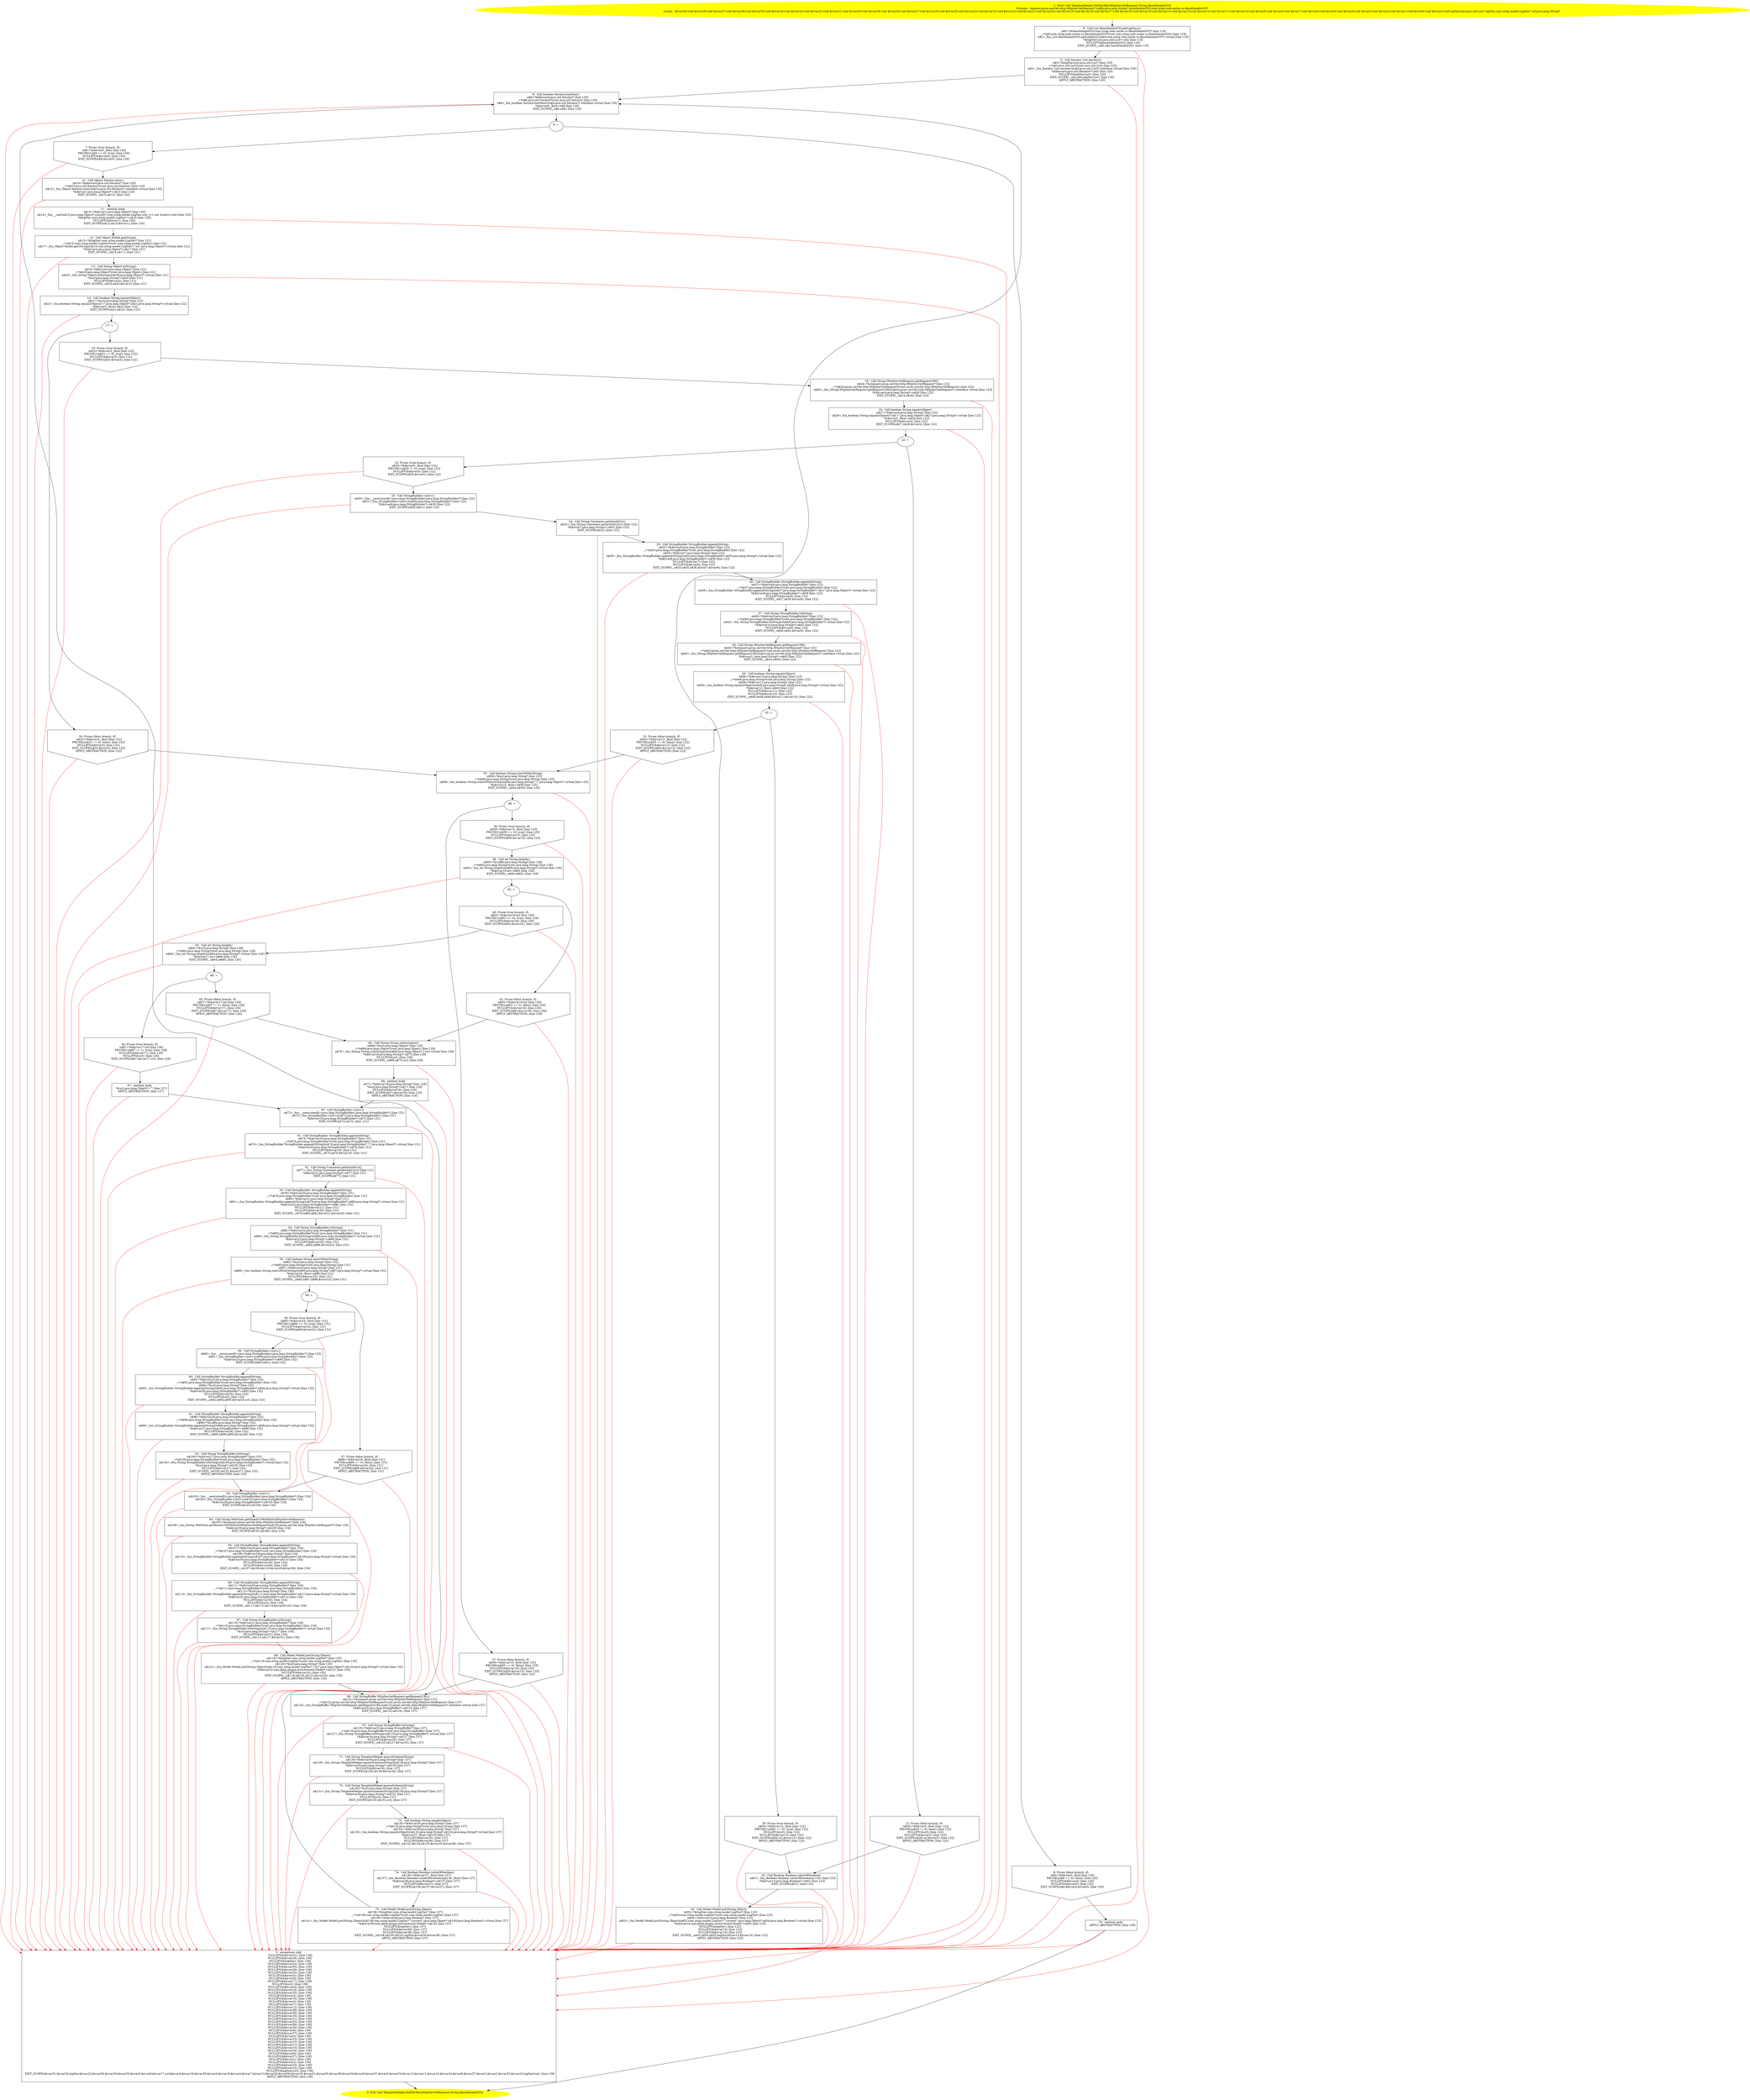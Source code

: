 /* @generated */
digraph cfg {
"com.zrlog.web.interceptor.TemplateHelper.fullNavBar(javax.servlet.http.HttpServletRequest,java.lang..3943f8fc7283d45ec5789e05d090652e_1" [label="1: Start void TemplateHelper.fullNavBar(HttpServletRequest,String,BaseDataInitVO)\nFormals:  request:javax.servlet.http.HttpServletRequest* suffix:java.lang.String* baseDataInitVO:com.zrlog.web.cache.vo.BaseDataInitVO*\nLocals:  $irvar39:void $irvar38:void $irvar37:void $irvar36:void $irvar35:void $irvar34:void $irvar33:void $irvar32:void $irvar31:void $irvar30:void $irvar29:void $irvar28:void $irvar27:void $irvar26:void $irvar25:void $irvar24:void $irvar23:void $irvar22:void $irvar21:void $irvar20:void $irvar19:void $irvar18:void $irvar17:void $irvar16:void $irvar15:void $irvar14:void $irvar13:void $irvar12:void $irvar11:void $irvar10:void $irvar9:void $irvar8:void $irvar7:void $irvar6:void $irvar5:void $irvar4:void $irvar3:void $irvar2:void $irvar1:void $irvar0:void $bcvar4:void logNavList:java.util.List* logNav:com.zrlog.model.LogNav* url:java.lang.String* \n  " color=yellow style=filled]
	

	 "com.zrlog.web.interceptor.TemplateHelper.fullNavBar(javax.servlet.http.HttpServletRequest,java.lang..3943f8fc7283d45ec5789e05d090652e_1" -> "com.zrlog.web.interceptor.TemplateHelper.fullNavBar(javax.servlet.http.HttpServletRequest,java.lang..3943f8fc7283d45ec5789e05d090652e_4" ;
"com.zrlog.web.interceptor.TemplateHelper.fullNavBar(javax.servlet.http.HttpServletRequest,java.lang..3943f8fc7283d45ec5789e05d090652e_2" [label="2: Exit void TemplateHelper.fullNavBar(HttpServletRequest,String,BaseDataInitVO) \n  " color=yellow style=filled]
	

"com.zrlog.web.interceptor.TemplateHelper.fullNavBar(javax.servlet.http.HttpServletRequest,java.lang..3943f8fc7283d45ec5789e05d090652e_3" [label="3:  exceptions sink \n   NULLIFY(&$irvar31); [line 139]\n  NULLIFY(&$irvar26); [line 139]\n  NULLIFY(&logNav); [line 139]\n  NULLIFY(&$irvar22); [line 139]\n  NULLIFY(&$irvar30); [line 139]\n  NULLIFY(&$irvar29); [line 139]\n  NULLIFY(&$irvar25); [line 139]\n  NULLIFY(&$irvar3); [line 139]\n  NULLIFY(&$irvar9); [line 139]\n  NULLIFY(&$irvar17); [line 139]\n  NULLIFY(&url); [line 139]\n  NULLIFY(&$bcvar4); [line 139]\n  NULLIFY(&$irvar18); [line 139]\n  NULLIFY(&$irvar35); [line 139]\n  NULLIFY(&$irvar5); [line 139]\n  NULLIFY(&$irvar16); [line 139]\n  NULLIFY(&$irvar4); [line 139]\n  NULLIFY(&$irvar7); [line 139]\n  NULLIFY(&$irvar12); [line 139]\n  NULLIFY(&$irvar28); [line 139]\n  NULLIFY(&$irvar36); [line 139]\n  NULLIFY(&$irvar19); [line 139]\n  NULLIFY(&$irvar21); [line 139]\n  NULLIFY(&$irvar20); [line 139]\n  NULLIFY(&$irvar38); [line 139]\n  NULLIFY(&$irvar34); [line 139]\n  NULLIFY(&$irvar6); [line 139]\n  NULLIFY(&$irvar37); [line 139]\n  NULLIFY(&$irvar0); [line 139]\n  NULLIFY(&$irvar23); [line 139]\n  NULLIFY(&$irvar13); [line 139]\n  NULLIFY(&$irvar11); [line 139]\n  NULLIFY(&$irvar10); [line 139]\n  NULLIFY(&$irvar24); [line 139]\n  NULLIFY(&$irvar8); [line 139]\n  NULLIFY(&$irvar27); [line 139]\n  NULLIFY(&$irvar1); [line 139]\n  NULLIFY(&$irvar2); [line 139]\n  NULLIFY(&$irvar33); [line 139]\n  NULLIFY(&$irvar15); [line 139]\n  NULLIFY(&logNavList); [line 139]\n  EXIT_SCOPE($irvar31,$irvar26,logNav,$irvar22,$irvar30,$irvar29,$irvar25,$irvar3,$irvar9,$irvar17,url,$bcvar4,$irvar18,$irvar35,$irvar5,$irvar16,$irvar4,$irvar7,$irvar12,$irvar28,$irvar36,$irvar19,$irvar21,$irvar20,$irvar38,$irvar34,$irvar6,$irvar37,$irvar0,$irvar23,$irvar13,$irvar11,$irvar10,$irvar24,$irvar8,$irvar27,$irvar1,$irvar2,$irvar33,$irvar15,logNavList); [line 139]\n  APPLY_ABSTRACTION; [line 139]\n " shape="box"]
	

	 "com.zrlog.web.interceptor.TemplateHelper.fullNavBar(javax.servlet.http.HttpServletRequest,java.lang..3943f8fc7283d45ec5789e05d090652e_3" -> "com.zrlog.web.interceptor.TemplateHelper.fullNavBar(javax.servlet.http.HttpServletRequest,java.lang..3943f8fc7283d45ec5789e05d090652e_2" ;
"com.zrlog.web.interceptor.TemplateHelper.fullNavBar(javax.servlet.http.HttpServletRequest,java.lang..3943f8fc7283d45ec5789e05d090652e_4" [label="4:  Call List BaseDataInitVO.getLogNavs() \n   n$0=*&baseDataInitVO:com.zrlog.web.cache.vo.BaseDataInitVO* [line 119]\n  _=*n$0:com.zrlog.web.cache.vo.BaseDataInitVO*(root com.zrlog.web.cache.vo.BaseDataInitVO) [line 119]\n  n$2=_fun_List BaseDataInitVO.getLogNavs()(n$0:com.zrlog.web.cache.vo.BaseDataInitVO*) virtual [line 119]\n  *&logNavList:java.util.List*=n$2 [line 119]\n  NULLIFY(&baseDataInitVO); [line 119]\n  EXIT_SCOPE(_,n$0,n$2,baseDataInitVO); [line 119]\n " shape="box"]
	

	 "com.zrlog.web.interceptor.TemplateHelper.fullNavBar(javax.servlet.http.HttpServletRequest,java.lang..3943f8fc7283d45ec5789e05d090652e_4" -> "com.zrlog.web.interceptor.TemplateHelper.fullNavBar(javax.servlet.http.HttpServletRequest,java.lang..3943f8fc7283d45ec5789e05d090652e_5" ;
	 "com.zrlog.web.interceptor.TemplateHelper.fullNavBar(javax.servlet.http.HttpServletRequest,java.lang..3943f8fc7283d45ec5789e05d090652e_4" -> "com.zrlog.web.interceptor.TemplateHelper.fullNavBar(javax.servlet.http.HttpServletRequest,java.lang..3943f8fc7283d45ec5789e05d090652e_3" [color="red" ];
"com.zrlog.web.interceptor.TemplateHelper.fullNavBar(javax.servlet.http.HttpServletRequest,java.lang..3943f8fc7283d45ec5789e05d090652e_5" [label="5:  Call Iterator List.iterator() \n   n$3=*&logNavList:java.util.List* [line 120]\n  _=*n$3:java.util.List*(root java.util.List) [line 120]\n  n$5=_fun_Iterator List.iterator()(n$3:java.util.List*) interface virtual [line 120]\n  *&$bcvar4:java.util.Iterator*=n$5 [line 120]\n  NULLIFY(&logNavList); [line 120]\n  EXIT_SCOPE(_,n$3,n$5,logNavList); [line 120]\n  APPLY_ABSTRACTION; [line 120]\n " shape="box"]
	

	 "com.zrlog.web.interceptor.TemplateHelper.fullNavBar(javax.servlet.http.HttpServletRequest,java.lang..3943f8fc7283d45ec5789e05d090652e_5" -> "com.zrlog.web.interceptor.TemplateHelper.fullNavBar(javax.servlet.http.HttpServletRequest,java.lang..3943f8fc7283d45ec5789e05d090652e_6" ;
	 "com.zrlog.web.interceptor.TemplateHelper.fullNavBar(javax.servlet.http.HttpServletRequest,java.lang..3943f8fc7283d45ec5789e05d090652e_5" -> "com.zrlog.web.interceptor.TemplateHelper.fullNavBar(javax.servlet.http.HttpServletRequest,java.lang..3943f8fc7283d45ec5789e05d090652e_3" [color="red" ];
"com.zrlog.web.interceptor.TemplateHelper.fullNavBar(javax.servlet.http.HttpServletRequest,java.lang..3943f8fc7283d45ec5789e05d090652e_6" [label="6:  Call boolean Iterator.hasNext() \n   n$6=*&$bcvar4:java.util.Iterator* [line 120]\n  _=*n$6:java.util.Iterator*(root java.util.Iterator) [line 120]\n  n$8=_fun_boolean Iterator.hasNext()(n$6:java.util.Iterator*) interface virtual [line 120]\n  *&$irvar0:_Bool=n$8 [line 120]\n  EXIT_SCOPE(_,n$6,n$8); [line 120]\n " shape="box"]
	

	 "com.zrlog.web.interceptor.TemplateHelper.fullNavBar(javax.servlet.http.HttpServletRequest,java.lang..3943f8fc7283d45ec5789e05d090652e_6" -> "com.zrlog.web.interceptor.TemplateHelper.fullNavBar(javax.servlet.http.HttpServletRequest,java.lang..3943f8fc7283d45ec5789e05d090652e_9" ;
	 "com.zrlog.web.interceptor.TemplateHelper.fullNavBar(javax.servlet.http.HttpServletRequest,java.lang..3943f8fc7283d45ec5789e05d090652e_6" -> "com.zrlog.web.interceptor.TemplateHelper.fullNavBar(javax.servlet.http.HttpServletRequest,java.lang..3943f8fc7283d45ec5789e05d090652e_3" [color="red" ];
"com.zrlog.web.interceptor.TemplateHelper.fullNavBar(javax.servlet.http.HttpServletRequest,java.lang..3943f8fc7283d45ec5789e05d090652e_7" [label="7: Prune (true branch, if) \n   n$9=*&$irvar0:_Bool [line 120]\n  PRUNE(!(n$9 == 0), true); [line 120]\n  NULLIFY(&$irvar0); [line 120]\n  EXIT_SCOPE(n$9,$irvar0); [line 120]\n " shape="invhouse"]
	

	 "com.zrlog.web.interceptor.TemplateHelper.fullNavBar(javax.servlet.http.HttpServletRequest,java.lang..3943f8fc7283d45ec5789e05d090652e_7" -> "com.zrlog.web.interceptor.TemplateHelper.fullNavBar(javax.servlet.http.HttpServletRequest,java.lang..3943f8fc7283d45ec5789e05d090652e_10" ;
	 "com.zrlog.web.interceptor.TemplateHelper.fullNavBar(javax.servlet.http.HttpServletRequest,java.lang..3943f8fc7283d45ec5789e05d090652e_7" -> "com.zrlog.web.interceptor.TemplateHelper.fullNavBar(javax.servlet.http.HttpServletRequest,java.lang..3943f8fc7283d45ec5789e05d090652e_3" [color="red" ];
"com.zrlog.web.interceptor.TemplateHelper.fullNavBar(javax.servlet.http.HttpServletRequest,java.lang..3943f8fc7283d45ec5789e05d090652e_8" [label="8: Prune (false branch, if) \n   n$9=*&$irvar0:_Bool [line 120]\n  PRUNE((n$9 == 0), false); [line 120]\n  NULLIFY(&$bcvar4); [line 120]\n  NULLIFY(&$irvar0); [line 120]\n  EXIT_SCOPE(n$9,$bcvar4,$irvar0); [line 120]\n " shape="invhouse"]
	

	 "com.zrlog.web.interceptor.TemplateHelper.fullNavBar(javax.servlet.http.HttpServletRequest,java.lang..3943f8fc7283d45ec5789e05d090652e_8" -> "com.zrlog.web.interceptor.TemplateHelper.fullNavBar(javax.servlet.http.HttpServletRequest,java.lang..3943f8fc7283d45ec5789e05d090652e_76" ;
	 "com.zrlog.web.interceptor.TemplateHelper.fullNavBar(javax.servlet.http.HttpServletRequest,java.lang..3943f8fc7283d45ec5789e05d090652e_8" -> "com.zrlog.web.interceptor.TemplateHelper.fullNavBar(javax.servlet.http.HttpServletRequest,java.lang..3943f8fc7283d45ec5789e05d090652e_3" [color="red" ];
"com.zrlog.web.interceptor.TemplateHelper.fullNavBar(javax.servlet.http.HttpServletRequest,java.lang..3943f8fc7283d45ec5789e05d090652e_9" [label="9: + \n  " ]
	

	 "com.zrlog.web.interceptor.TemplateHelper.fullNavBar(javax.servlet.http.HttpServletRequest,java.lang..3943f8fc7283d45ec5789e05d090652e_9" -> "com.zrlog.web.interceptor.TemplateHelper.fullNavBar(javax.servlet.http.HttpServletRequest,java.lang..3943f8fc7283d45ec5789e05d090652e_7" ;
	 "com.zrlog.web.interceptor.TemplateHelper.fullNavBar(javax.servlet.http.HttpServletRequest,java.lang..3943f8fc7283d45ec5789e05d090652e_9" -> "com.zrlog.web.interceptor.TemplateHelper.fullNavBar(javax.servlet.http.HttpServletRequest,java.lang..3943f8fc7283d45ec5789e05d090652e_8" ;
"com.zrlog.web.interceptor.TemplateHelper.fullNavBar(javax.servlet.http.HttpServletRequest,java.lang..3943f8fc7283d45ec5789e05d090652e_10" [label="10:  Call Object Iterator.next() \n   n$10=*&$bcvar4:java.util.Iterator* [line 120]\n  _=*n$10:java.util.Iterator*(root java.util.Iterator) [line 120]\n  n$12=_fun_Object Iterator.next()(n$10:java.util.Iterator*) interface virtual [line 120]\n  *&$irvar1:java.lang.Object*=n$12 [line 120]\n  EXIT_SCOPE(_,n$10,n$12); [line 120]\n " shape="box"]
	

	 "com.zrlog.web.interceptor.TemplateHelper.fullNavBar(javax.servlet.http.HttpServletRequest,java.lang..3943f8fc7283d45ec5789e05d090652e_10" -> "com.zrlog.web.interceptor.TemplateHelper.fullNavBar(javax.servlet.http.HttpServletRequest,java.lang..3943f8fc7283d45ec5789e05d090652e_11" ;
	 "com.zrlog.web.interceptor.TemplateHelper.fullNavBar(javax.servlet.http.HttpServletRequest,java.lang..3943f8fc7283d45ec5789e05d090652e_10" -> "com.zrlog.web.interceptor.TemplateHelper.fullNavBar(javax.servlet.http.HttpServletRequest,java.lang..3943f8fc7283d45ec5789e05d090652e_3" [color="red" ];
"com.zrlog.web.interceptor.TemplateHelper.fullNavBar(javax.servlet.http.HttpServletRequest,java.lang..3943f8fc7283d45ec5789e05d090652e_11" [label="11:  method_body \n   n$13=*&$irvar1:java.lang.Object* [line 120]\n  n$14=_fun___cast(n$13:java.lang.Object*,sizeof(t=com.zrlog.model.LogNav;sub_t=( sub )(cast)):void) [line 120]\n  *&logNav:com.zrlog.model.LogNav*=n$14 [line 120]\n  NULLIFY(&$irvar1); [line 120]\n  EXIT_SCOPE(n$13,n$14,$irvar1); [line 120]\n " shape="box"]
	

	 "com.zrlog.web.interceptor.TemplateHelper.fullNavBar(javax.servlet.http.HttpServletRequest,java.lang..3943f8fc7283d45ec5789e05d090652e_11" -> "com.zrlog.web.interceptor.TemplateHelper.fullNavBar(javax.servlet.http.HttpServletRequest,java.lang..3943f8fc7283d45ec5789e05d090652e_12" ;
	 "com.zrlog.web.interceptor.TemplateHelper.fullNavBar(javax.servlet.http.HttpServletRequest,java.lang..3943f8fc7283d45ec5789e05d090652e_11" -> "com.zrlog.web.interceptor.TemplateHelper.fullNavBar(javax.servlet.http.HttpServletRequest,java.lang..3943f8fc7283d45ec5789e05d090652e_3" [color="red" ];
"com.zrlog.web.interceptor.TemplateHelper.fullNavBar(javax.servlet.http.HttpServletRequest,java.lang..3943f8fc7283d45ec5789e05d090652e_12" [label="12:  Call Object Model.get(String) \n   n$15=*&logNav:com.zrlog.model.LogNav* [line 121]\n  _=*n$15:com.zrlog.model.LogNav*(root com.zrlog.model.LogNav) [line 121]\n  n$17=_fun_Object Model.get(String)(n$15:com.zrlog.model.LogNav*,\"url\":java.lang.Object*) virtual [line 121]\n  *&$irvar2:java.lang.Object*=n$17 [line 121]\n  EXIT_SCOPE(_,n$15,n$17); [line 121]\n " shape="box"]
	

	 "com.zrlog.web.interceptor.TemplateHelper.fullNavBar(javax.servlet.http.HttpServletRequest,java.lang..3943f8fc7283d45ec5789e05d090652e_12" -> "com.zrlog.web.interceptor.TemplateHelper.fullNavBar(javax.servlet.http.HttpServletRequest,java.lang..3943f8fc7283d45ec5789e05d090652e_13" ;
	 "com.zrlog.web.interceptor.TemplateHelper.fullNavBar(javax.servlet.http.HttpServletRequest,java.lang..3943f8fc7283d45ec5789e05d090652e_12" -> "com.zrlog.web.interceptor.TemplateHelper.fullNavBar(javax.servlet.http.HttpServletRequest,java.lang..3943f8fc7283d45ec5789e05d090652e_3" [color="red" ];
"com.zrlog.web.interceptor.TemplateHelper.fullNavBar(javax.servlet.http.HttpServletRequest,java.lang..3943f8fc7283d45ec5789e05d090652e_13" [label="13:  Call String Object.toString() \n   n$18=*&$irvar2:java.lang.Object* [line 121]\n  _=*n$18:java.lang.Object*(root java.lang.Object) [line 121]\n  n$20=_fun_String Object.toString()(n$18:java.lang.Object*) virtual [line 121]\n  *&url:java.lang.String*=n$20 [line 121]\n  NULLIFY(&$irvar2); [line 121]\n  EXIT_SCOPE(_,n$18,n$20,$irvar2); [line 121]\n " shape="box"]
	

	 "com.zrlog.web.interceptor.TemplateHelper.fullNavBar(javax.servlet.http.HttpServletRequest,java.lang..3943f8fc7283d45ec5789e05d090652e_13" -> "com.zrlog.web.interceptor.TemplateHelper.fullNavBar(javax.servlet.http.HttpServletRequest,java.lang..3943f8fc7283d45ec5789e05d090652e_14" ;
	 "com.zrlog.web.interceptor.TemplateHelper.fullNavBar(javax.servlet.http.HttpServletRequest,java.lang..3943f8fc7283d45ec5789e05d090652e_13" -> "com.zrlog.web.interceptor.TemplateHelper.fullNavBar(javax.servlet.http.HttpServletRequest,java.lang..3943f8fc7283d45ec5789e05d090652e_3" [color="red" ];
"com.zrlog.web.interceptor.TemplateHelper.fullNavBar(javax.servlet.http.HttpServletRequest,java.lang..3943f8fc7283d45ec5789e05d090652e_14" [label="14:  Call boolean String.equals(Object) \n   n$21=*&url:java.lang.String* [line 122]\n  n$22=_fun_boolean String.equals(Object)(\"/\":java.lang.Object*,n$21:java.lang.String*) virtual [line 122]\n  *&$irvar3:_Bool=n$22 [line 122]\n  EXIT_SCOPE(n$21,n$22); [line 122]\n " shape="box"]
	

	 "com.zrlog.web.interceptor.TemplateHelper.fullNavBar(javax.servlet.http.HttpServletRequest,java.lang..3943f8fc7283d45ec5789e05d090652e_14" -> "com.zrlog.web.interceptor.TemplateHelper.fullNavBar(javax.servlet.http.HttpServletRequest,java.lang..3943f8fc7283d45ec5789e05d090652e_17" ;
	 "com.zrlog.web.interceptor.TemplateHelper.fullNavBar(javax.servlet.http.HttpServletRequest,java.lang..3943f8fc7283d45ec5789e05d090652e_14" -> "com.zrlog.web.interceptor.TemplateHelper.fullNavBar(javax.servlet.http.HttpServletRequest,java.lang..3943f8fc7283d45ec5789e05d090652e_3" [color="red" ];
"com.zrlog.web.interceptor.TemplateHelper.fullNavBar(javax.servlet.http.HttpServletRequest,java.lang..3943f8fc7283d45ec5789e05d090652e_15" [label="15: Prune (true branch, if) \n   n$23=*&$irvar3:_Bool [line 122]\n  PRUNE(!(n$23 == 0), true); [line 122]\n  NULLIFY(&$irvar3); [line 122]\n  EXIT_SCOPE(n$23,$irvar3); [line 122]\n " shape="invhouse"]
	

	 "com.zrlog.web.interceptor.TemplateHelper.fullNavBar(javax.servlet.http.HttpServletRequest,java.lang..3943f8fc7283d45ec5789e05d090652e_15" -> "com.zrlog.web.interceptor.TemplateHelper.fullNavBar(javax.servlet.http.HttpServletRequest,java.lang..3943f8fc7283d45ec5789e05d090652e_18" ;
	 "com.zrlog.web.interceptor.TemplateHelper.fullNavBar(javax.servlet.http.HttpServletRequest,java.lang..3943f8fc7283d45ec5789e05d090652e_15" -> "com.zrlog.web.interceptor.TemplateHelper.fullNavBar(javax.servlet.http.HttpServletRequest,java.lang..3943f8fc7283d45ec5789e05d090652e_3" [color="red" ];
"com.zrlog.web.interceptor.TemplateHelper.fullNavBar(javax.servlet.http.HttpServletRequest,java.lang..3943f8fc7283d45ec5789e05d090652e_16" [label="16: Prune (false branch, if) \n   n$23=*&$irvar3:_Bool [line 122]\n  PRUNE((n$23 == 0), false); [line 122]\n  NULLIFY(&$irvar3); [line 122]\n  EXIT_SCOPE(n$23,$irvar3); [line 122]\n  APPLY_ABSTRACTION; [line 122]\n " shape="invhouse"]
	

	 "com.zrlog.web.interceptor.TemplateHelper.fullNavBar(javax.servlet.http.HttpServletRequest,java.lang..3943f8fc7283d45ec5789e05d090652e_16" -> "com.zrlog.web.interceptor.TemplateHelper.fullNavBar(javax.servlet.http.HttpServletRequest,java.lang..3943f8fc7283d45ec5789e05d090652e_35" ;
	 "com.zrlog.web.interceptor.TemplateHelper.fullNavBar(javax.servlet.http.HttpServletRequest,java.lang..3943f8fc7283d45ec5789e05d090652e_16" -> "com.zrlog.web.interceptor.TemplateHelper.fullNavBar(javax.servlet.http.HttpServletRequest,java.lang..3943f8fc7283d45ec5789e05d090652e_3" [color="red" ];
"com.zrlog.web.interceptor.TemplateHelper.fullNavBar(javax.servlet.http.HttpServletRequest,java.lang..3943f8fc7283d45ec5789e05d090652e_17" [label="17: + \n  " ]
	

	 "com.zrlog.web.interceptor.TemplateHelper.fullNavBar(javax.servlet.http.HttpServletRequest,java.lang..3943f8fc7283d45ec5789e05d090652e_17" -> "com.zrlog.web.interceptor.TemplateHelper.fullNavBar(javax.servlet.http.HttpServletRequest,java.lang..3943f8fc7283d45ec5789e05d090652e_15" ;
	 "com.zrlog.web.interceptor.TemplateHelper.fullNavBar(javax.servlet.http.HttpServletRequest,java.lang..3943f8fc7283d45ec5789e05d090652e_17" -> "com.zrlog.web.interceptor.TemplateHelper.fullNavBar(javax.servlet.http.HttpServletRequest,java.lang..3943f8fc7283d45ec5789e05d090652e_16" ;
"com.zrlog.web.interceptor.TemplateHelper.fullNavBar(javax.servlet.http.HttpServletRequest,java.lang..3943f8fc7283d45ec5789e05d090652e_18" [label="18:  Call String HttpServletRequest.getRequestURI() \n   n$24=*&request:javax.servlet.http.HttpServletRequest* [line 122]\n  _=*n$24:javax.servlet.http.HttpServletRequest*(root javax.servlet.http.HttpServletRequest) [line 122]\n  n$26=_fun_String HttpServletRequest.getRequestURI()(n$24:javax.servlet.http.HttpServletRequest*) interface virtual [line 122]\n  *&$irvar4:java.lang.String*=n$26 [line 122]\n  EXIT_SCOPE(_,n$24,n$26); [line 122]\n " shape="box"]
	

	 "com.zrlog.web.interceptor.TemplateHelper.fullNavBar(javax.servlet.http.HttpServletRequest,java.lang..3943f8fc7283d45ec5789e05d090652e_18" -> "com.zrlog.web.interceptor.TemplateHelper.fullNavBar(javax.servlet.http.HttpServletRequest,java.lang..3943f8fc7283d45ec5789e05d090652e_19" ;
	 "com.zrlog.web.interceptor.TemplateHelper.fullNavBar(javax.servlet.http.HttpServletRequest,java.lang..3943f8fc7283d45ec5789e05d090652e_18" -> "com.zrlog.web.interceptor.TemplateHelper.fullNavBar(javax.servlet.http.HttpServletRequest,java.lang..3943f8fc7283d45ec5789e05d090652e_3" [color="red" ];
"com.zrlog.web.interceptor.TemplateHelper.fullNavBar(javax.servlet.http.HttpServletRequest,java.lang..3943f8fc7283d45ec5789e05d090652e_19" [label="19:  Call boolean String.equals(Object) \n   n$27=*&$irvar4:java.lang.String* [line 122]\n  n$28=_fun_boolean String.equals(Object)(\"/all-1\":java.lang.Object*,n$27:java.lang.String*) virtual [line 122]\n  *&$irvar5:_Bool=n$28 [line 122]\n  NULLIFY(&$irvar4); [line 122]\n  EXIT_SCOPE(n$27,n$28,$irvar4); [line 122]\n " shape="box"]
	

	 "com.zrlog.web.interceptor.TemplateHelper.fullNavBar(javax.servlet.http.HttpServletRequest,java.lang..3943f8fc7283d45ec5789e05d090652e_19" -> "com.zrlog.web.interceptor.TemplateHelper.fullNavBar(javax.servlet.http.HttpServletRequest,java.lang..3943f8fc7283d45ec5789e05d090652e_22" ;
	 "com.zrlog.web.interceptor.TemplateHelper.fullNavBar(javax.servlet.http.HttpServletRequest,java.lang..3943f8fc7283d45ec5789e05d090652e_19" -> "com.zrlog.web.interceptor.TemplateHelper.fullNavBar(javax.servlet.http.HttpServletRequest,java.lang..3943f8fc7283d45ec5789e05d090652e_3" [color="red" ];
"com.zrlog.web.interceptor.TemplateHelper.fullNavBar(javax.servlet.http.HttpServletRequest,java.lang..3943f8fc7283d45ec5789e05d090652e_20" [label="20: Prune (true branch, if) \n   n$29=*&$irvar5:_Bool [line 122]\n  PRUNE(!(n$29 != 0), true); [line 122]\n  NULLIFY(&$irvar5); [line 122]\n  EXIT_SCOPE(n$29,$irvar5); [line 122]\n " shape="invhouse"]
	

	 "com.zrlog.web.interceptor.TemplateHelper.fullNavBar(javax.servlet.http.HttpServletRequest,java.lang..3943f8fc7283d45ec5789e05d090652e_20" -> "com.zrlog.web.interceptor.TemplateHelper.fullNavBar(javax.servlet.http.HttpServletRequest,java.lang..3943f8fc7283d45ec5789e05d090652e_23" ;
	 "com.zrlog.web.interceptor.TemplateHelper.fullNavBar(javax.servlet.http.HttpServletRequest,java.lang..3943f8fc7283d45ec5789e05d090652e_20" -> "com.zrlog.web.interceptor.TemplateHelper.fullNavBar(javax.servlet.http.HttpServletRequest,java.lang..3943f8fc7283d45ec5789e05d090652e_3" [color="red" ];
"com.zrlog.web.interceptor.TemplateHelper.fullNavBar(javax.servlet.http.HttpServletRequest,java.lang..3943f8fc7283d45ec5789e05d090652e_21" [label="21: Prune (false branch, if) \n   n$29=*&$irvar5:_Bool [line 122]\n  PRUNE((n$29 != 0), false); [line 122]\n  NULLIFY(&url); [line 122]\n  NULLIFY(&$irvar5); [line 122]\n  EXIT_SCOPE(n$29,url,$irvar5); [line 122]\n  APPLY_ABSTRACTION; [line 122]\n " shape="invhouse"]
	

	 "com.zrlog.web.interceptor.TemplateHelper.fullNavBar(javax.servlet.http.HttpServletRequest,java.lang..3943f8fc7283d45ec5789e05d090652e_21" -> "com.zrlog.web.interceptor.TemplateHelper.fullNavBar(javax.servlet.http.HttpServletRequest,java.lang..3943f8fc7283d45ec5789e05d090652e_33" ;
	 "com.zrlog.web.interceptor.TemplateHelper.fullNavBar(javax.servlet.http.HttpServletRequest,java.lang..3943f8fc7283d45ec5789e05d090652e_21" -> "com.zrlog.web.interceptor.TemplateHelper.fullNavBar(javax.servlet.http.HttpServletRequest,java.lang..3943f8fc7283d45ec5789e05d090652e_3" [color="red" ];
"com.zrlog.web.interceptor.TemplateHelper.fullNavBar(javax.servlet.http.HttpServletRequest,java.lang..3943f8fc7283d45ec5789e05d090652e_22" [label="22: + \n  " ]
	

	 "com.zrlog.web.interceptor.TemplateHelper.fullNavBar(javax.servlet.http.HttpServletRequest,java.lang..3943f8fc7283d45ec5789e05d090652e_22" -> "com.zrlog.web.interceptor.TemplateHelper.fullNavBar(javax.servlet.http.HttpServletRequest,java.lang..3943f8fc7283d45ec5789e05d090652e_20" ;
	 "com.zrlog.web.interceptor.TemplateHelper.fullNavBar(javax.servlet.http.HttpServletRequest,java.lang..3943f8fc7283d45ec5789e05d090652e_22" -> "com.zrlog.web.interceptor.TemplateHelper.fullNavBar(javax.servlet.http.HttpServletRequest,java.lang..3943f8fc7283d45ec5789e05d090652e_21" ;
"com.zrlog.web.interceptor.TemplateHelper.fullNavBar(javax.servlet.http.HttpServletRequest,java.lang..3943f8fc7283d45ec5789e05d090652e_23" [label="23:  Call StringBuilder.<init>() \n   n$30=_fun___new(sizeof(t=java.lang.StringBuilder):java.lang.StringBuilder*) [line 122]\n  n$31=_fun_StringBuilder.<init>()(n$30:java.lang.StringBuilder*) [line 122]\n  *&$irvar6:java.lang.StringBuilder*=n$30 [line 122]\n  EXIT_SCOPE(n$30,n$31); [line 122]\n " shape="box"]
	

	 "com.zrlog.web.interceptor.TemplateHelper.fullNavBar(javax.servlet.http.HttpServletRequest,java.lang..3943f8fc7283d45ec5789e05d090652e_23" -> "com.zrlog.web.interceptor.TemplateHelper.fullNavBar(javax.servlet.http.HttpServletRequest,java.lang..3943f8fc7283d45ec5789e05d090652e_24" ;
	 "com.zrlog.web.interceptor.TemplateHelper.fullNavBar(javax.servlet.http.HttpServletRequest,java.lang..3943f8fc7283d45ec5789e05d090652e_23" -> "com.zrlog.web.interceptor.TemplateHelper.fullNavBar(javax.servlet.http.HttpServletRequest,java.lang..3943f8fc7283d45ec5789e05d090652e_3" [color="red" ];
"com.zrlog.web.interceptor.TemplateHelper.fullNavBar(javax.servlet.http.HttpServletRequest,java.lang..3943f8fc7283d45ec5789e05d090652e_24" [label="24:  Call String Constants.getArticleUri() \n   n$32=_fun_String Constants.getArticleUri()() [line 122]\n  *&$irvar7:java.lang.String*=n$32 [line 122]\n  EXIT_SCOPE(n$32); [line 122]\n " shape="box"]
	

	 "com.zrlog.web.interceptor.TemplateHelper.fullNavBar(javax.servlet.http.HttpServletRequest,java.lang..3943f8fc7283d45ec5789e05d090652e_24" -> "com.zrlog.web.interceptor.TemplateHelper.fullNavBar(javax.servlet.http.HttpServletRequest,java.lang..3943f8fc7283d45ec5789e05d090652e_25" ;
	 "com.zrlog.web.interceptor.TemplateHelper.fullNavBar(javax.servlet.http.HttpServletRequest,java.lang..3943f8fc7283d45ec5789e05d090652e_24" -> "com.zrlog.web.interceptor.TemplateHelper.fullNavBar(javax.servlet.http.HttpServletRequest,java.lang..3943f8fc7283d45ec5789e05d090652e_3" [color="red" ];
"com.zrlog.web.interceptor.TemplateHelper.fullNavBar(javax.servlet.http.HttpServletRequest,java.lang..3943f8fc7283d45ec5789e05d090652e_25" [label="25:  Call StringBuilder StringBuilder.append(String) \n   n$33=*&$irvar6:java.lang.StringBuilder* [line 122]\n  _=*n$33:java.lang.StringBuilder*(root java.lang.StringBuilder) [line 122]\n  n$35=*&$irvar7:java.lang.String* [line 122]\n  n$36=_fun_StringBuilder StringBuilder.append(String)(n$33:java.lang.StringBuilder*,n$35:java.lang.String*) virtual [line 122]\n  *&$irvar8:java.lang.StringBuilder*=n$36 [line 122]\n  NULLIFY(&$irvar7); [line 122]\n  NULLIFY(&$irvar6); [line 122]\n  EXIT_SCOPE(_,n$33,n$35,n$36,$irvar7,$irvar6); [line 122]\n " shape="box"]
	

	 "com.zrlog.web.interceptor.TemplateHelper.fullNavBar(javax.servlet.http.HttpServletRequest,java.lang..3943f8fc7283d45ec5789e05d090652e_25" -> "com.zrlog.web.interceptor.TemplateHelper.fullNavBar(javax.servlet.http.HttpServletRequest,java.lang..3943f8fc7283d45ec5789e05d090652e_26" ;
	 "com.zrlog.web.interceptor.TemplateHelper.fullNavBar(javax.servlet.http.HttpServletRequest,java.lang..3943f8fc7283d45ec5789e05d090652e_25" -> "com.zrlog.web.interceptor.TemplateHelper.fullNavBar(javax.servlet.http.HttpServletRequest,java.lang..3943f8fc7283d45ec5789e05d090652e_3" [color="red" ];
"com.zrlog.web.interceptor.TemplateHelper.fullNavBar(javax.servlet.http.HttpServletRequest,java.lang..3943f8fc7283d45ec5789e05d090652e_26" [label="26:  Call StringBuilder StringBuilder.append(String) \n   n$37=*&$irvar8:java.lang.StringBuilder* [line 122]\n  _=*n$37:java.lang.StringBuilder*(root java.lang.StringBuilder) [line 122]\n  n$39=_fun_StringBuilder StringBuilder.append(String)(n$37:java.lang.StringBuilder*,\"all-1\":java.lang.Object*) virtual [line 122]\n  *&$irvar9:java.lang.StringBuilder*=n$39 [line 122]\n  NULLIFY(&$irvar8); [line 122]\n  EXIT_SCOPE(_,n$37,n$39,$irvar8); [line 122]\n " shape="box"]
	

	 "com.zrlog.web.interceptor.TemplateHelper.fullNavBar(javax.servlet.http.HttpServletRequest,java.lang..3943f8fc7283d45ec5789e05d090652e_26" -> "com.zrlog.web.interceptor.TemplateHelper.fullNavBar(javax.servlet.http.HttpServletRequest,java.lang..3943f8fc7283d45ec5789e05d090652e_27" ;
	 "com.zrlog.web.interceptor.TemplateHelper.fullNavBar(javax.servlet.http.HttpServletRequest,java.lang..3943f8fc7283d45ec5789e05d090652e_26" -> "com.zrlog.web.interceptor.TemplateHelper.fullNavBar(javax.servlet.http.HttpServletRequest,java.lang..3943f8fc7283d45ec5789e05d090652e_3" [color="red" ];
"com.zrlog.web.interceptor.TemplateHelper.fullNavBar(javax.servlet.http.HttpServletRequest,java.lang..3943f8fc7283d45ec5789e05d090652e_27" [label="27:  Call String StringBuilder.toString() \n   n$40=*&$irvar9:java.lang.StringBuilder* [line 122]\n  _=*n$40:java.lang.StringBuilder*(root java.lang.StringBuilder) [line 122]\n  n$42=_fun_String StringBuilder.toString()(n$40:java.lang.StringBuilder*) virtual [line 122]\n  *&$irvar10:java.lang.String*=n$42 [line 122]\n  NULLIFY(&$irvar9); [line 122]\n  EXIT_SCOPE(_,n$40,n$42,$irvar9); [line 122]\n " shape="box"]
	

	 "com.zrlog.web.interceptor.TemplateHelper.fullNavBar(javax.servlet.http.HttpServletRequest,java.lang..3943f8fc7283d45ec5789e05d090652e_27" -> "com.zrlog.web.interceptor.TemplateHelper.fullNavBar(javax.servlet.http.HttpServletRequest,java.lang..3943f8fc7283d45ec5789e05d090652e_28" ;
	 "com.zrlog.web.interceptor.TemplateHelper.fullNavBar(javax.servlet.http.HttpServletRequest,java.lang..3943f8fc7283d45ec5789e05d090652e_27" -> "com.zrlog.web.interceptor.TemplateHelper.fullNavBar(javax.servlet.http.HttpServletRequest,java.lang..3943f8fc7283d45ec5789e05d090652e_3" [color="red" ];
"com.zrlog.web.interceptor.TemplateHelper.fullNavBar(javax.servlet.http.HttpServletRequest,java.lang..3943f8fc7283d45ec5789e05d090652e_28" [label="28:  Call String HttpServletRequest.getRequestURI() \n   n$43=*&request:javax.servlet.http.HttpServletRequest* [line 122]\n  _=*n$43:javax.servlet.http.HttpServletRequest*(root javax.servlet.http.HttpServletRequest) [line 122]\n  n$45=_fun_String HttpServletRequest.getRequestURI()(n$43:javax.servlet.http.HttpServletRequest*) interface virtual [line 122]\n  *&$irvar11:java.lang.String*=n$45 [line 122]\n  EXIT_SCOPE(_,n$43,n$45); [line 122]\n " shape="box"]
	

	 "com.zrlog.web.interceptor.TemplateHelper.fullNavBar(javax.servlet.http.HttpServletRequest,java.lang..3943f8fc7283d45ec5789e05d090652e_28" -> "com.zrlog.web.interceptor.TemplateHelper.fullNavBar(javax.servlet.http.HttpServletRequest,java.lang..3943f8fc7283d45ec5789e05d090652e_29" ;
	 "com.zrlog.web.interceptor.TemplateHelper.fullNavBar(javax.servlet.http.HttpServletRequest,java.lang..3943f8fc7283d45ec5789e05d090652e_28" -> "com.zrlog.web.interceptor.TemplateHelper.fullNavBar(javax.servlet.http.HttpServletRequest,java.lang..3943f8fc7283d45ec5789e05d090652e_3" [color="red" ];
"com.zrlog.web.interceptor.TemplateHelper.fullNavBar(javax.servlet.http.HttpServletRequest,java.lang..3943f8fc7283d45ec5789e05d090652e_29" [label="29:  Call boolean String.equals(Object) \n   n$46=*&$irvar10:java.lang.String* [line 122]\n  _=*n$46:java.lang.String*(root java.lang.String) [line 122]\n  n$48=*&$irvar11:java.lang.String* [line 122]\n  n$49=_fun_boolean String.equals(Object)(n$46:java.lang.String*,n$48:java.lang.String*) virtual [line 122]\n  *&$irvar12:_Bool=n$49 [line 122]\n  NULLIFY(&$irvar11); [line 122]\n  NULLIFY(&$irvar10); [line 122]\n  EXIT_SCOPE(_,n$46,n$48,n$49,$irvar11,$irvar10); [line 122]\n " shape="box"]
	

	 "com.zrlog.web.interceptor.TemplateHelper.fullNavBar(javax.servlet.http.HttpServletRequest,java.lang..3943f8fc7283d45ec5789e05d090652e_29" -> "com.zrlog.web.interceptor.TemplateHelper.fullNavBar(javax.servlet.http.HttpServletRequest,java.lang..3943f8fc7283d45ec5789e05d090652e_32" ;
	 "com.zrlog.web.interceptor.TemplateHelper.fullNavBar(javax.servlet.http.HttpServletRequest,java.lang..3943f8fc7283d45ec5789e05d090652e_29" -> "com.zrlog.web.interceptor.TemplateHelper.fullNavBar(javax.servlet.http.HttpServletRequest,java.lang..3943f8fc7283d45ec5789e05d090652e_3" [color="red" ];
"com.zrlog.web.interceptor.TemplateHelper.fullNavBar(javax.servlet.http.HttpServletRequest,java.lang..3943f8fc7283d45ec5789e05d090652e_30" [label="30: Prune (true branch, if) \n   n$50=*&$irvar12:_Bool [line 122]\n  PRUNE(!(n$50 == 0), true); [line 122]\n  NULLIFY(&url); [line 122]\n  NULLIFY(&$irvar12); [line 122]\n  EXIT_SCOPE(n$50,url,$irvar12); [line 122]\n  APPLY_ABSTRACTION; [line 122]\n " shape="invhouse"]
	

	 "com.zrlog.web.interceptor.TemplateHelper.fullNavBar(javax.servlet.http.HttpServletRequest,java.lang..3943f8fc7283d45ec5789e05d090652e_30" -> "com.zrlog.web.interceptor.TemplateHelper.fullNavBar(javax.servlet.http.HttpServletRequest,java.lang..3943f8fc7283d45ec5789e05d090652e_33" ;
	 "com.zrlog.web.interceptor.TemplateHelper.fullNavBar(javax.servlet.http.HttpServletRequest,java.lang..3943f8fc7283d45ec5789e05d090652e_30" -> "com.zrlog.web.interceptor.TemplateHelper.fullNavBar(javax.servlet.http.HttpServletRequest,java.lang..3943f8fc7283d45ec5789e05d090652e_3" [color="red" ];
"com.zrlog.web.interceptor.TemplateHelper.fullNavBar(javax.servlet.http.HttpServletRequest,java.lang..3943f8fc7283d45ec5789e05d090652e_31" [label="31: Prune (false branch, if) \n   n$50=*&$irvar12:_Bool [line 122]\n  PRUNE((n$50 == 0), false); [line 122]\n  NULLIFY(&$irvar12); [line 122]\n  EXIT_SCOPE(n$50,$irvar12); [line 122]\n  APPLY_ABSTRACTION; [line 122]\n " shape="invhouse"]
	

	 "com.zrlog.web.interceptor.TemplateHelper.fullNavBar(javax.servlet.http.HttpServletRequest,java.lang..3943f8fc7283d45ec5789e05d090652e_31" -> "com.zrlog.web.interceptor.TemplateHelper.fullNavBar(javax.servlet.http.HttpServletRequest,java.lang..3943f8fc7283d45ec5789e05d090652e_35" ;
	 "com.zrlog.web.interceptor.TemplateHelper.fullNavBar(javax.servlet.http.HttpServletRequest,java.lang..3943f8fc7283d45ec5789e05d090652e_31" -> "com.zrlog.web.interceptor.TemplateHelper.fullNavBar(javax.servlet.http.HttpServletRequest,java.lang..3943f8fc7283d45ec5789e05d090652e_3" [color="red" ];
"com.zrlog.web.interceptor.TemplateHelper.fullNavBar(javax.servlet.http.HttpServletRequest,java.lang..3943f8fc7283d45ec5789e05d090652e_32" [label="32: + \n  " ]
	

	 "com.zrlog.web.interceptor.TemplateHelper.fullNavBar(javax.servlet.http.HttpServletRequest,java.lang..3943f8fc7283d45ec5789e05d090652e_32" -> "com.zrlog.web.interceptor.TemplateHelper.fullNavBar(javax.servlet.http.HttpServletRequest,java.lang..3943f8fc7283d45ec5789e05d090652e_30" ;
	 "com.zrlog.web.interceptor.TemplateHelper.fullNavBar(javax.servlet.http.HttpServletRequest,java.lang..3943f8fc7283d45ec5789e05d090652e_32" -> "com.zrlog.web.interceptor.TemplateHelper.fullNavBar(javax.servlet.http.HttpServletRequest,java.lang..3943f8fc7283d45ec5789e05d090652e_31" ;
"com.zrlog.web.interceptor.TemplateHelper.fullNavBar(javax.servlet.http.HttpServletRequest,java.lang..3943f8fc7283d45ec5789e05d090652e_33" [label="33:  Call Boolean Boolean.valueOf(boolean) \n   n$51=_fun_Boolean Boolean.valueOf(boolean)(1:int) [line 123]\n  *&$irvar13:java.lang.Boolean*=n$51 [line 123]\n  EXIT_SCOPE(n$51); [line 123]\n " shape="box"]
	

	 "com.zrlog.web.interceptor.TemplateHelper.fullNavBar(javax.servlet.http.HttpServletRequest,java.lang..3943f8fc7283d45ec5789e05d090652e_33" -> "com.zrlog.web.interceptor.TemplateHelper.fullNavBar(javax.servlet.http.HttpServletRequest,java.lang..3943f8fc7283d45ec5789e05d090652e_34" ;
	 "com.zrlog.web.interceptor.TemplateHelper.fullNavBar(javax.servlet.http.HttpServletRequest,java.lang..3943f8fc7283d45ec5789e05d090652e_33" -> "com.zrlog.web.interceptor.TemplateHelper.fullNavBar(javax.servlet.http.HttpServletRequest,java.lang..3943f8fc7283d45ec5789e05d090652e_3" [color="red" ];
"com.zrlog.web.interceptor.TemplateHelper.fullNavBar(javax.servlet.http.HttpServletRequest,java.lang..3943f8fc7283d45ec5789e05d090652e_34" [label="34:  Call Model Model.put(String,Object) \n   n$52=*&logNav:com.zrlog.model.LogNav* [line 123]\n  _=*n$52:com.zrlog.model.LogNav*(root com.zrlog.model.LogNav) [line 123]\n  n$54=*&$irvar13:java.lang.Boolean* [line 123]\n  n$55=_fun_Model Model.put(String,Object)(n$52:com.zrlog.model.LogNav*,\"current\":java.lang.Object*,n$54:java.lang.Boolean*) virtual [line 123]\n  *&$irvar14:com.jfinal.plugin.activerecord.Model*=n$55 [line 123]\n  NULLIFY(&logNav); [line 123]\n  NULLIFY(&$irvar13); [line 123]\n  NULLIFY(&$irvar14); [line 123]\n  EXIT_SCOPE(_,n$52,n$54,n$55,logNav,$irvar13,$irvar14); [line 123]\n  APPLY_ABSTRACTION; [line 123]\n " shape="box"]
	

	 "com.zrlog.web.interceptor.TemplateHelper.fullNavBar(javax.servlet.http.HttpServletRequest,java.lang..3943f8fc7283d45ec5789e05d090652e_34" -> "com.zrlog.web.interceptor.TemplateHelper.fullNavBar(javax.servlet.http.HttpServletRequest,java.lang..3943f8fc7283d45ec5789e05d090652e_6" ;
	 "com.zrlog.web.interceptor.TemplateHelper.fullNavBar(javax.servlet.http.HttpServletRequest,java.lang..3943f8fc7283d45ec5789e05d090652e_34" -> "com.zrlog.web.interceptor.TemplateHelper.fullNavBar(javax.servlet.http.HttpServletRequest,java.lang..3943f8fc7283d45ec5789e05d090652e_3" [color="red" ];
"com.zrlog.web.interceptor.TemplateHelper.fullNavBar(javax.servlet.http.HttpServletRequest,java.lang..3943f8fc7283d45ec5789e05d090652e_35" [label="35:  Call boolean String.startsWith(String) \n   n$56=*&url:java.lang.String* [line 125]\n  _=*n$56:java.lang.String*(root java.lang.String) [line 125]\n  n$58=_fun_boolean String.startsWith(String)(n$56:java.lang.String*,\"/\":java.lang.Object*) virtual [line 125]\n  *&$irvar15:_Bool=n$58 [line 125]\n  EXIT_SCOPE(_,n$56,n$58); [line 125]\n " shape="box"]
	

	 "com.zrlog.web.interceptor.TemplateHelper.fullNavBar(javax.servlet.http.HttpServletRequest,java.lang..3943f8fc7283d45ec5789e05d090652e_35" -> "com.zrlog.web.interceptor.TemplateHelper.fullNavBar(javax.servlet.http.HttpServletRequest,java.lang..3943f8fc7283d45ec5789e05d090652e_38" ;
	 "com.zrlog.web.interceptor.TemplateHelper.fullNavBar(javax.servlet.http.HttpServletRequest,java.lang..3943f8fc7283d45ec5789e05d090652e_35" -> "com.zrlog.web.interceptor.TemplateHelper.fullNavBar(javax.servlet.http.HttpServletRequest,java.lang..3943f8fc7283d45ec5789e05d090652e_3" [color="red" ];
"com.zrlog.web.interceptor.TemplateHelper.fullNavBar(javax.servlet.http.HttpServletRequest,java.lang..3943f8fc7283d45ec5789e05d090652e_36" [label="36: Prune (true branch, if) \n   n$59=*&$irvar15:_Bool [line 125]\n  PRUNE(!(n$59 == 0), true); [line 125]\n  NULLIFY(&$irvar15); [line 125]\n  EXIT_SCOPE(n$59,$irvar15); [line 125]\n " shape="invhouse"]
	

	 "com.zrlog.web.interceptor.TemplateHelper.fullNavBar(javax.servlet.http.HttpServletRequest,java.lang..3943f8fc7283d45ec5789e05d090652e_36" -> "com.zrlog.web.interceptor.TemplateHelper.fullNavBar(javax.servlet.http.HttpServletRequest,java.lang..3943f8fc7283d45ec5789e05d090652e_39" ;
	 "com.zrlog.web.interceptor.TemplateHelper.fullNavBar(javax.servlet.http.HttpServletRequest,java.lang..3943f8fc7283d45ec5789e05d090652e_36" -> "com.zrlog.web.interceptor.TemplateHelper.fullNavBar(javax.servlet.http.HttpServletRequest,java.lang..3943f8fc7283d45ec5789e05d090652e_3" [color="red" ];
"com.zrlog.web.interceptor.TemplateHelper.fullNavBar(javax.servlet.http.HttpServletRequest,java.lang..3943f8fc7283d45ec5789e05d090652e_37" [label="37: Prune (false branch, if) \n   n$59=*&$irvar15:_Bool [line 125]\n  PRUNE((n$59 == 0), false); [line 125]\n  NULLIFY(&$irvar15); [line 125]\n  EXIT_SCOPE(n$59,$irvar15); [line 125]\n  APPLY_ABSTRACTION; [line 125]\n " shape="invhouse"]
	

	 "com.zrlog.web.interceptor.TemplateHelper.fullNavBar(javax.servlet.http.HttpServletRequest,java.lang..3943f8fc7283d45ec5789e05d090652e_37" -> "com.zrlog.web.interceptor.TemplateHelper.fullNavBar(javax.servlet.http.HttpServletRequest,java.lang..3943f8fc7283d45ec5789e05d090652e_69" ;
	 "com.zrlog.web.interceptor.TemplateHelper.fullNavBar(javax.servlet.http.HttpServletRequest,java.lang..3943f8fc7283d45ec5789e05d090652e_37" -> "com.zrlog.web.interceptor.TemplateHelper.fullNavBar(javax.servlet.http.HttpServletRequest,java.lang..3943f8fc7283d45ec5789e05d090652e_3" [color="red" ];
"com.zrlog.web.interceptor.TemplateHelper.fullNavBar(javax.servlet.http.HttpServletRequest,java.lang..3943f8fc7283d45ec5789e05d090652e_38" [label="38: + \n  " ]
	

	 "com.zrlog.web.interceptor.TemplateHelper.fullNavBar(javax.servlet.http.HttpServletRequest,java.lang..3943f8fc7283d45ec5789e05d090652e_38" -> "com.zrlog.web.interceptor.TemplateHelper.fullNavBar(javax.servlet.http.HttpServletRequest,java.lang..3943f8fc7283d45ec5789e05d090652e_36" ;
	 "com.zrlog.web.interceptor.TemplateHelper.fullNavBar(javax.servlet.http.HttpServletRequest,java.lang..3943f8fc7283d45ec5789e05d090652e_38" -> "com.zrlog.web.interceptor.TemplateHelper.fullNavBar(javax.servlet.http.HttpServletRequest,java.lang..3943f8fc7283d45ec5789e05d090652e_37" ;
"com.zrlog.web.interceptor.TemplateHelper.fullNavBar(javax.servlet.http.HttpServletRequest,java.lang..3943f8fc7283d45ec5789e05d090652e_39" [label="39:  Call int String.length() \n   n$60=*&suffix:java.lang.String* [line 126]\n  _=*n$60:java.lang.String*(root java.lang.String) [line 126]\n  n$62=_fun_int String.length()(n$60:java.lang.String*) virtual [line 126]\n  *&$irvar16:int=n$62 [line 126]\n  EXIT_SCOPE(_,n$60,n$62); [line 126]\n " shape="box"]
	

	 "com.zrlog.web.interceptor.TemplateHelper.fullNavBar(javax.servlet.http.HttpServletRequest,java.lang..3943f8fc7283d45ec5789e05d090652e_39" -> "com.zrlog.web.interceptor.TemplateHelper.fullNavBar(javax.servlet.http.HttpServletRequest,java.lang..3943f8fc7283d45ec5789e05d090652e_42" ;
	 "com.zrlog.web.interceptor.TemplateHelper.fullNavBar(javax.servlet.http.HttpServletRequest,java.lang..3943f8fc7283d45ec5789e05d090652e_39" -> "com.zrlog.web.interceptor.TemplateHelper.fullNavBar(javax.servlet.http.HttpServletRequest,java.lang..3943f8fc7283d45ec5789e05d090652e_3" [color="red" ];
"com.zrlog.web.interceptor.TemplateHelper.fullNavBar(javax.servlet.http.HttpServletRequest,java.lang..3943f8fc7283d45ec5789e05d090652e_40" [label="40: Prune (true branch, if) \n   n$63=*&$irvar16:int [line 126]\n  PRUNE(!(n$63 <= 0), true); [line 126]\n  NULLIFY(&$irvar16); [line 126]\n  EXIT_SCOPE(n$63,$irvar16); [line 126]\n " shape="invhouse"]
	

	 "com.zrlog.web.interceptor.TemplateHelper.fullNavBar(javax.servlet.http.HttpServletRequest,java.lang..3943f8fc7283d45ec5789e05d090652e_40" -> "com.zrlog.web.interceptor.TemplateHelper.fullNavBar(javax.servlet.http.HttpServletRequest,java.lang..3943f8fc7283d45ec5789e05d090652e_43" ;
	 "com.zrlog.web.interceptor.TemplateHelper.fullNavBar(javax.servlet.http.HttpServletRequest,java.lang..3943f8fc7283d45ec5789e05d090652e_40" -> "com.zrlog.web.interceptor.TemplateHelper.fullNavBar(javax.servlet.http.HttpServletRequest,java.lang..3943f8fc7283d45ec5789e05d090652e_3" [color="red" ];
"com.zrlog.web.interceptor.TemplateHelper.fullNavBar(javax.servlet.http.HttpServletRequest,java.lang..3943f8fc7283d45ec5789e05d090652e_41" [label="41: Prune (false branch, if) \n   n$63=*&$irvar16:int [line 126]\n  PRUNE((n$63 <= 0), false); [line 126]\n  NULLIFY(&$irvar16); [line 126]\n  EXIT_SCOPE(n$63,$irvar16); [line 126]\n  APPLY_ABSTRACTION; [line 126]\n " shape="invhouse"]
	

	 "com.zrlog.web.interceptor.TemplateHelper.fullNavBar(javax.servlet.http.HttpServletRequest,java.lang..3943f8fc7283d45ec5789e05d090652e_41" -> "com.zrlog.web.interceptor.TemplateHelper.fullNavBar(javax.servlet.http.HttpServletRequest,java.lang..3943f8fc7283d45ec5789e05d090652e_48" ;
	 "com.zrlog.web.interceptor.TemplateHelper.fullNavBar(javax.servlet.http.HttpServletRequest,java.lang..3943f8fc7283d45ec5789e05d090652e_41" -> "com.zrlog.web.interceptor.TemplateHelper.fullNavBar(javax.servlet.http.HttpServletRequest,java.lang..3943f8fc7283d45ec5789e05d090652e_3" [color="red" ];
"com.zrlog.web.interceptor.TemplateHelper.fullNavBar(javax.servlet.http.HttpServletRequest,java.lang..3943f8fc7283d45ec5789e05d090652e_42" [label="42: + \n  " ]
	

	 "com.zrlog.web.interceptor.TemplateHelper.fullNavBar(javax.servlet.http.HttpServletRequest,java.lang..3943f8fc7283d45ec5789e05d090652e_42" -> "com.zrlog.web.interceptor.TemplateHelper.fullNavBar(javax.servlet.http.HttpServletRequest,java.lang..3943f8fc7283d45ec5789e05d090652e_40" ;
	 "com.zrlog.web.interceptor.TemplateHelper.fullNavBar(javax.servlet.http.HttpServletRequest,java.lang..3943f8fc7283d45ec5789e05d090652e_42" -> "com.zrlog.web.interceptor.TemplateHelper.fullNavBar(javax.servlet.http.HttpServletRequest,java.lang..3943f8fc7283d45ec5789e05d090652e_41" ;
"com.zrlog.web.interceptor.TemplateHelper.fullNavBar(javax.servlet.http.HttpServletRequest,java.lang..3943f8fc7283d45ec5789e05d090652e_43" [label="43:  Call int String.length() \n   n$64=*&url:java.lang.String* [line 126]\n  _=*n$64:java.lang.String*(root java.lang.String) [line 126]\n  n$66=_fun_int String.length()(n$64:java.lang.String*) virtual [line 126]\n  *&$irvar17:int=n$66 [line 126]\n  EXIT_SCOPE(_,n$64,n$66); [line 126]\n " shape="box"]
	

	 "com.zrlog.web.interceptor.TemplateHelper.fullNavBar(javax.servlet.http.HttpServletRequest,java.lang..3943f8fc7283d45ec5789e05d090652e_43" -> "com.zrlog.web.interceptor.TemplateHelper.fullNavBar(javax.servlet.http.HttpServletRequest,java.lang..3943f8fc7283d45ec5789e05d090652e_46" ;
	 "com.zrlog.web.interceptor.TemplateHelper.fullNavBar(javax.servlet.http.HttpServletRequest,java.lang..3943f8fc7283d45ec5789e05d090652e_43" -> "com.zrlog.web.interceptor.TemplateHelper.fullNavBar(javax.servlet.http.HttpServletRequest,java.lang..3943f8fc7283d45ec5789e05d090652e_3" [color="red" ];
"com.zrlog.web.interceptor.TemplateHelper.fullNavBar(javax.servlet.http.HttpServletRequest,java.lang..3943f8fc7283d45ec5789e05d090652e_44" [label="44: Prune (true branch, if) \n   n$67=*&$irvar17:int [line 126]\n  PRUNE(!(n$67 != 1), true); [line 126]\n  NULLIFY(&$irvar17); [line 126]\n  NULLIFY(&url); [line 126]\n  EXIT_SCOPE(n$67,$irvar17,url); [line 126]\n " shape="invhouse"]
	

	 "com.zrlog.web.interceptor.TemplateHelper.fullNavBar(javax.servlet.http.HttpServletRequest,java.lang..3943f8fc7283d45ec5789e05d090652e_44" -> "com.zrlog.web.interceptor.TemplateHelper.fullNavBar(javax.servlet.http.HttpServletRequest,java.lang..3943f8fc7283d45ec5789e05d090652e_47" ;
	 "com.zrlog.web.interceptor.TemplateHelper.fullNavBar(javax.servlet.http.HttpServletRequest,java.lang..3943f8fc7283d45ec5789e05d090652e_44" -> "com.zrlog.web.interceptor.TemplateHelper.fullNavBar(javax.servlet.http.HttpServletRequest,java.lang..3943f8fc7283d45ec5789e05d090652e_3" [color="red" ];
"com.zrlog.web.interceptor.TemplateHelper.fullNavBar(javax.servlet.http.HttpServletRequest,java.lang..3943f8fc7283d45ec5789e05d090652e_45" [label="45: Prune (false branch, if) \n   n$67=*&$irvar17:int [line 126]\n  PRUNE((n$67 != 1), false); [line 126]\n  NULLIFY(&$irvar17); [line 126]\n  EXIT_SCOPE(n$67,$irvar17); [line 126]\n  APPLY_ABSTRACTION; [line 126]\n " shape="invhouse"]
	

	 "com.zrlog.web.interceptor.TemplateHelper.fullNavBar(javax.servlet.http.HttpServletRequest,java.lang..3943f8fc7283d45ec5789e05d090652e_45" -> "com.zrlog.web.interceptor.TemplateHelper.fullNavBar(javax.servlet.http.HttpServletRequest,java.lang..3943f8fc7283d45ec5789e05d090652e_48" ;
	 "com.zrlog.web.interceptor.TemplateHelper.fullNavBar(javax.servlet.http.HttpServletRequest,java.lang..3943f8fc7283d45ec5789e05d090652e_45" -> "com.zrlog.web.interceptor.TemplateHelper.fullNavBar(javax.servlet.http.HttpServletRequest,java.lang..3943f8fc7283d45ec5789e05d090652e_3" [color="red" ];
"com.zrlog.web.interceptor.TemplateHelper.fullNavBar(javax.servlet.http.HttpServletRequest,java.lang..3943f8fc7283d45ec5789e05d090652e_46" [label="46: + \n  " ]
	

	 "com.zrlog.web.interceptor.TemplateHelper.fullNavBar(javax.servlet.http.HttpServletRequest,java.lang..3943f8fc7283d45ec5789e05d090652e_46" -> "com.zrlog.web.interceptor.TemplateHelper.fullNavBar(javax.servlet.http.HttpServletRequest,java.lang..3943f8fc7283d45ec5789e05d090652e_44" ;
	 "com.zrlog.web.interceptor.TemplateHelper.fullNavBar(javax.servlet.http.HttpServletRequest,java.lang..3943f8fc7283d45ec5789e05d090652e_46" -> "com.zrlog.web.interceptor.TemplateHelper.fullNavBar(javax.servlet.http.HttpServletRequest,java.lang..3943f8fc7283d45ec5789e05d090652e_45" ;
"com.zrlog.web.interceptor.TemplateHelper.fullNavBar(javax.servlet.http.HttpServletRequest,java.lang..3943f8fc7283d45ec5789e05d090652e_47" [label="47:  method_body \n   *&url:java.lang.Object*=\"\" [line 127]\n  APPLY_ABSTRACTION; [line 127]\n " shape="box"]
	

	 "com.zrlog.web.interceptor.TemplateHelper.fullNavBar(javax.servlet.http.HttpServletRequest,java.lang..3943f8fc7283d45ec5789e05d090652e_47" -> "com.zrlog.web.interceptor.TemplateHelper.fullNavBar(javax.servlet.http.HttpServletRequest,java.lang..3943f8fc7283d45ec5789e05d090652e_50" ;
	 "com.zrlog.web.interceptor.TemplateHelper.fullNavBar(javax.servlet.http.HttpServletRequest,java.lang..3943f8fc7283d45ec5789e05d090652e_47" -> "com.zrlog.web.interceptor.TemplateHelper.fullNavBar(javax.servlet.http.HttpServletRequest,java.lang..3943f8fc7283d45ec5789e05d090652e_3" [color="red" ];
"com.zrlog.web.interceptor.TemplateHelper.fullNavBar(javax.servlet.http.HttpServletRequest,java.lang..3943f8fc7283d45ec5789e05d090652e_48" [label="48:  Call String String.substring(int) \n   n$68=*&url:java.lang.Object* [line 129]\n  _=*n$68:java.lang.Object*(root java.lang.Object) [line 129]\n  n$70=_fun_String String.substring(int)(n$68:java.lang.Object*,1:int) virtual [line 129]\n  *&$irvar18:java.lang.String*=n$70 [line 129]\n  NULLIFY(&url); [line 129]\n  EXIT_SCOPE(_,n$68,n$70,url); [line 129]\n " shape="box"]
	

	 "com.zrlog.web.interceptor.TemplateHelper.fullNavBar(javax.servlet.http.HttpServletRequest,java.lang..3943f8fc7283d45ec5789e05d090652e_48" -> "com.zrlog.web.interceptor.TemplateHelper.fullNavBar(javax.servlet.http.HttpServletRequest,java.lang..3943f8fc7283d45ec5789e05d090652e_49" ;
	 "com.zrlog.web.interceptor.TemplateHelper.fullNavBar(javax.servlet.http.HttpServletRequest,java.lang..3943f8fc7283d45ec5789e05d090652e_48" -> "com.zrlog.web.interceptor.TemplateHelper.fullNavBar(javax.servlet.http.HttpServletRequest,java.lang..3943f8fc7283d45ec5789e05d090652e_3" [color="red" ];
"com.zrlog.web.interceptor.TemplateHelper.fullNavBar(javax.servlet.http.HttpServletRequest,java.lang..3943f8fc7283d45ec5789e05d090652e_49" [label="49:  method_body \n   n$71=*&$irvar18:java.lang.String* [line 129]\n  *&url:java.lang.String*=n$71 [line 129]\n  NULLIFY(&$irvar18); [line 129]\n  EXIT_SCOPE(n$71,$irvar18); [line 129]\n  APPLY_ABSTRACTION; [line 129]\n " shape="box"]
	

	 "com.zrlog.web.interceptor.TemplateHelper.fullNavBar(javax.servlet.http.HttpServletRequest,java.lang..3943f8fc7283d45ec5789e05d090652e_49" -> "com.zrlog.web.interceptor.TemplateHelper.fullNavBar(javax.servlet.http.HttpServletRequest,java.lang..3943f8fc7283d45ec5789e05d090652e_50" ;
	 "com.zrlog.web.interceptor.TemplateHelper.fullNavBar(javax.servlet.http.HttpServletRequest,java.lang..3943f8fc7283d45ec5789e05d090652e_49" -> "com.zrlog.web.interceptor.TemplateHelper.fullNavBar(javax.servlet.http.HttpServletRequest,java.lang..3943f8fc7283d45ec5789e05d090652e_3" [color="red" ];
"com.zrlog.web.interceptor.TemplateHelper.fullNavBar(javax.servlet.http.HttpServletRequest,java.lang..3943f8fc7283d45ec5789e05d090652e_50" [label="50:  Call StringBuilder.<init>() \n   n$72=_fun___new(sizeof(t=java.lang.StringBuilder):java.lang.StringBuilder*) [line 131]\n  n$73=_fun_StringBuilder.<init>()(n$72:java.lang.StringBuilder*) [line 131]\n  *&$irvar19:java.lang.StringBuilder*=n$72 [line 131]\n  EXIT_SCOPE(n$72,n$73); [line 131]\n " shape="box"]
	

	 "com.zrlog.web.interceptor.TemplateHelper.fullNavBar(javax.servlet.http.HttpServletRequest,java.lang..3943f8fc7283d45ec5789e05d090652e_50" -> "com.zrlog.web.interceptor.TemplateHelper.fullNavBar(javax.servlet.http.HttpServletRequest,java.lang..3943f8fc7283d45ec5789e05d090652e_51" ;
	 "com.zrlog.web.interceptor.TemplateHelper.fullNavBar(javax.servlet.http.HttpServletRequest,java.lang..3943f8fc7283d45ec5789e05d090652e_50" -> "com.zrlog.web.interceptor.TemplateHelper.fullNavBar(javax.servlet.http.HttpServletRequest,java.lang..3943f8fc7283d45ec5789e05d090652e_3" [color="red" ];
"com.zrlog.web.interceptor.TemplateHelper.fullNavBar(javax.servlet.http.HttpServletRequest,java.lang..3943f8fc7283d45ec5789e05d090652e_51" [label="51:  Call StringBuilder StringBuilder.append(String) \n   n$74=*&$irvar19:java.lang.StringBuilder* [line 131]\n  _=*n$74:java.lang.StringBuilder*(root java.lang.StringBuilder) [line 131]\n  n$76=_fun_StringBuilder StringBuilder.append(String)(n$74:java.lang.StringBuilder*,\"/\":java.lang.Object*) virtual [line 131]\n  *&$irvar20:java.lang.StringBuilder*=n$76 [line 131]\n  NULLIFY(&$irvar19); [line 131]\n  EXIT_SCOPE(_,n$74,n$76,$irvar19); [line 131]\n " shape="box"]
	

	 "com.zrlog.web.interceptor.TemplateHelper.fullNavBar(javax.servlet.http.HttpServletRequest,java.lang..3943f8fc7283d45ec5789e05d090652e_51" -> "com.zrlog.web.interceptor.TemplateHelper.fullNavBar(javax.servlet.http.HttpServletRequest,java.lang..3943f8fc7283d45ec5789e05d090652e_52" ;
	 "com.zrlog.web.interceptor.TemplateHelper.fullNavBar(javax.servlet.http.HttpServletRequest,java.lang..3943f8fc7283d45ec5789e05d090652e_51" -> "com.zrlog.web.interceptor.TemplateHelper.fullNavBar(javax.servlet.http.HttpServletRequest,java.lang..3943f8fc7283d45ec5789e05d090652e_3" [color="red" ];
"com.zrlog.web.interceptor.TemplateHelper.fullNavBar(javax.servlet.http.HttpServletRequest,java.lang..3943f8fc7283d45ec5789e05d090652e_52" [label="52:  Call String Constants.getArticleUri() \n   n$77=_fun_String Constants.getArticleUri()() [line 131]\n  *&$irvar21:java.lang.String*=n$77 [line 131]\n  EXIT_SCOPE(n$77); [line 131]\n " shape="box"]
	

	 "com.zrlog.web.interceptor.TemplateHelper.fullNavBar(javax.servlet.http.HttpServletRequest,java.lang..3943f8fc7283d45ec5789e05d090652e_52" -> "com.zrlog.web.interceptor.TemplateHelper.fullNavBar(javax.servlet.http.HttpServletRequest,java.lang..3943f8fc7283d45ec5789e05d090652e_53" ;
	 "com.zrlog.web.interceptor.TemplateHelper.fullNavBar(javax.servlet.http.HttpServletRequest,java.lang..3943f8fc7283d45ec5789e05d090652e_52" -> "com.zrlog.web.interceptor.TemplateHelper.fullNavBar(javax.servlet.http.HttpServletRequest,java.lang..3943f8fc7283d45ec5789e05d090652e_3" [color="red" ];
"com.zrlog.web.interceptor.TemplateHelper.fullNavBar(javax.servlet.http.HttpServletRequest,java.lang..3943f8fc7283d45ec5789e05d090652e_53" [label="53:  Call StringBuilder StringBuilder.append(String) \n   n$78=*&$irvar20:java.lang.StringBuilder* [line 131]\n  _=*n$78:java.lang.StringBuilder*(root java.lang.StringBuilder) [line 131]\n  n$80=*&$irvar21:java.lang.String* [line 131]\n  n$81=_fun_StringBuilder StringBuilder.append(String)(n$78:java.lang.StringBuilder*,n$80:java.lang.String*) virtual [line 131]\n  *&$irvar22:java.lang.StringBuilder*=n$81 [line 131]\n  NULLIFY(&$irvar21); [line 131]\n  NULLIFY(&$irvar20); [line 131]\n  EXIT_SCOPE(_,n$78,n$80,n$81,$irvar21,$irvar20); [line 131]\n " shape="box"]
	

	 "com.zrlog.web.interceptor.TemplateHelper.fullNavBar(javax.servlet.http.HttpServletRequest,java.lang..3943f8fc7283d45ec5789e05d090652e_53" -> "com.zrlog.web.interceptor.TemplateHelper.fullNavBar(javax.servlet.http.HttpServletRequest,java.lang..3943f8fc7283d45ec5789e05d090652e_54" ;
	 "com.zrlog.web.interceptor.TemplateHelper.fullNavBar(javax.servlet.http.HttpServletRequest,java.lang..3943f8fc7283d45ec5789e05d090652e_53" -> "com.zrlog.web.interceptor.TemplateHelper.fullNavBar(javax.servlet.http.HttpServletRequest,java.lang..3943f8fc7283d45ec5789e05d090652e_3" [color="red" ];
"com.zrlog.web.interceptor.TemplateHelper.fullNavBar(javax.servlet.http.HttpServletRequest,java.lang..3943f8fc7283d45ec5789e05d090652e_54" [label="54:  Call String StringBuilder.toString() \n   n$82=*&$irvar22:java.lang.StringBuilder* [line 131]\n  _=*n$82:java.lang.StringBuilder*(root java.lang.StringBuilder) [line 131]\n  n$84=_fun_String StringBuilder.toString()(n$82:java.lang.StringBuilder*) virtual [line 131]\n  *&$irvar23:java.lang.String*=n$84 [line 131]\n  NULLIFY(&$irvar22); [line 131]\n  EXIT_SCOPE(_,n$82,n$84,$irvar22); [line 131]\n " shape="box"]
	

	 "com.zrlog.web.interceptor.TemplateHelper.fullNavBar(javax.servlet.http.HttpServletRequest,java.lang..3943f8fc7283d45ec5789e05d090652e_54" -> "com.zrlog.web.interceptor.TemplateHelper.fullNavBar(javax.servlet.http.HttpServletRequest,java.lang..3943f8fc7283d45ec5789e05d090652e_55" ;
	 "com.zrlog.web.interceptor.TemplateHelper.fullNavBar(javax.servlet.http.HttpServletRequest,java.lang..3943f8fc7283d45ec5789e05d090652e_54" -> "com.zrlog.web.interceptor.TemplateHelper.fullNavBar(javax.servlet.http.HttpServletRequest,java.lang..3943f8fc7283d45ec5789e05d090652e_3" [color="red" ];
"com.zrlog.web.interceptor.TemplateHelper.fullNavBar(javax.servlet.http.HttpServletRequest,java.lang..3943f8fc7283d45ec5789e05d090652e_55" [label="55:  Call boolean String.startsWith(String) \n   n$85=*&url:java.lang.String* [line 131]\n  _=*n$85:java.lang.String*(root java.lang.String) [line 131]\n  n$87=*&$irvar23:java.lang.String* [line 131]\n  n$88=_fun_boolean String.startsWith(String)(n$85:java.lang.String*,n$87:java.lang.String*) virtual [line 131]\n  *&$irvar24:_Bool=n$88 [line 131]\n  NULLIFY(&$irvar23); [line 131]\n  EXIT_SCOPE(_,n$85,n$87,n$88,$irvar23); [line 131]\n " shape="box"]
	

	 "com.zrlog.web.interceptor.TemplateHelper.fullNavBar(javax.servlet.http.HttpServletRequest,java.lang..3943f8fc7283d45ec5789e05d090652e_55" -> "com.zrlog.web.interceptor.TemplateHelper.fullNavBar(javax.servlet.http.HttpServletRequest,java.lang..3943f8fc7283d45ec5789e05d090652e_58" ;
	 "com.zrlog.web.interceptor.TemplateHelper.fullNavBar(javax.servlet.http.HttpServletRequest,java.lang..3943f8fc7283d45ec5789e05d090652e_55" -> "com.zrlog.web.interceptor.TemplateHelper.fullNavBar(javax.servlet.http.HttpServletRequest,java.lang..3943f8fc7283d45ec5789e05d090652e_3" [color="red" ];
"com.zrlog.web.interceptor.TemplateHelper.fullNavBar(javax.servlet.http.HttpServletRequest,java.lang..3943f8fc7283d45ec5789e05d090652e_56" [label="56: Prune (true branch, if) \n   n$89=*&$irvar24:_Bool [line 131]\n  PRUNE(!(n$89 == 0), true); [line 131]\n  NULLIFY(&$irvar24); [line 131]\n  EXIT_SCOPE(n$89,$irvar24); [line 131]\n " shape="invhouse"]
	

	 "com.zrlog.web.interceptor.TemplateHelper.fullNavBar(javax.servlet.http.HttpServletRequest,java.lang..3943f8fc7283d45ec5789e05d090652e_56" -> "com.zrlog.web.interceptor.TemplateHelper.fullNavBar(javax.servlet.http.HttpServletRequest,java.lang..3943f8fc7283d45ec5789e05d090652e_59" ;
	 "com.zrlog.web.interceptor.TemplateHelper.fullNavBar(javax.servlet.http.HttpServletRequest,java.lang..3943f8fc7283d45ec5789e05d090652e_56" -> "com.zrlog.web.interceptor.TemplateHelper.fullNavBar(javax.servlet.http.HttpServletRequest,java.lang..3943f8fc7283d45ec5789e05d090652e_3" [color="red" ];
"com.zrlog.web.interceptor.TemplateHelper.fullNavBar(javax.servlet.http.HttpServletRequest,java.lang..3943f8fc7283d45ec5789e05d090652e_57" [label="57: Prune (false branch, if) \n   n$89=*&$irvar24:_Bool [line 131]\n  PRUNE((n$89 == 0), false); [line 131]\n  NULLIFY(&$irvar24); [line 131]\n  EXIT_SCOPE(n$89,$irvar24); [line 131]\n  APPLY_ABSTRACTION; [line 131]\n " shape="invhouse"]
	

	 "com.zrlog.web.interceptor.TemplateHelper.fullNavBar(javax.servlet.http.HttpServletRequest,java.lang..3943f8fc7283d45ec5789e05d090652e_57" -> "com.zrlog.web.interceptor.TemplateHelper.fullNavBar(javax.servlet.http.HttpServletRequest,java.lang..3943f8fc7283d45ec5789e05d090652e_63" ;
	 "com.zrlog.web.interceptor.TemplateHelper.fullNavBar(javax.servlet.http.HttpServletRequest,java.lang..3943f8fc7283d45ec5789e05d090652e_57" -> "com.zrlog.web.interceptor.TemplateHelper.fullNavBar(javax.servlet.http.HttpServletRequest,java.lang..3943f8fc7283d45ec5789e05d090652e_3" [color="red" ];
"com.zrlog.web.interceptor.TemplateHelper.fullNavBar(javax.servlet.http.HttpServletRequest,java.lang..3943f8fc7283d45ec5789e05d090652e_58" [label="58: + \n  " ]
	

	 "com.zrlog.web.interceptor.TemplateHelper.fullNavBar(javax.servlet.http.HttpServletRequest,java.lang..3943f8fc7283d45ec5789e05d090652e_58" -> "com.zrlog.web.interceptor.TemplateHelper.fullNavBar(javax.servlet.http.HttpServletRequest,java.lang..3943f8fc7283d45ec5789e05d090652e_56" ;
	 "com.zrlog.web.interceptor.TemplateHelper.fullNavBar(javax.servlet.http.HttpServletRequest,java.lang..3943f8fc7283d45ec5789e05d090652e_58" -> "com.zrlog.web.interceptor.TemplateHelper.fullNavBar(javax.servlet.http.HttpServletRequest,java.lang..3943f8fc7283d45ec5789e05d090652e_57" ;
"com.zrlog.web.interceptor.TemplateHelper.fullNavBar(javax.servlet.http.HttpServletRequest,java.lang..3943f8fc7283d45ec5789e05d090652e_59" [label="59:  Call StringBuilder.<init>() \n   n$90=_fun___new(sizeof(t=java.lang.StringBuilder):java.lang.StringBuilder*) [line 132]\n  n$91=_fun_StringBuilder.<init>()(n$90:java.lang.StringBuilder*) [line 132]\n  *&$irvar25:java.lang.StringBuilder*=n$90 [line 132]\n  EXIT_SCOPE(n$90,n$91); [line 132]\n " shape="box"]
	

	 "com.zrlog.web.interceptor.TemplateHelper.fullNavBar(javax.servlet.http.HttpServletRequest,java.lang..3943f8fc7283d45ec5789e05d090652e_59" -> "com.zrlog.web.interceptor.TemplateHelper.fullNavBar(javax.servlet.http.HttpServletRequest,java.lang..3943f8fc7283d45ec5789e05d090652e_60" ;
	 "com.zrlog.web.interceptor.TemplateHelper.fullNavBar(javax.servlet.http.HttpServletRequest,java.lang..3943f8fc7283d45ec5789e05d090652e_59" -> "com.zrlog.web.interceptor.TemplateHelper.fullNavBar(javax.servlet.http.HttpServletRequest,java.lang..3943f8fc7283d45ec5789e05d090652e_3" [color="red" ];
"com.zrlog.web.interceptor.TemplateHelper.fullNavBar(javax.servlet.http.HttpServletRequest,java.lang..3943f8fc7283d45ec5789e05d090652e_60" [label="60:  Call StringBuilder StringBuilder.append(String) \n   n$92=*&$irvar25:java.lang.StringBuilder* [line 132]\n  _=*n$92:java.lang.StringBuilder*(root java.lang.StringBuilder) [line 132]\n  n$94=*&url:java.lang.String* [line 132]\n  n$95=_fun_StringBuilder StringBuilder.append(String)(n$92:java.lang.StringBuilder*,n$94:java.lang.String*) virtual [line 132]\n  *&$irvar26:java.lang.StringBuilder*=n$95 [line 132]\n  NULLIFY(&$irvar25); [line 132]\n  NULLIFY(&url); [line 132]\n  EXIT_SCOPE(_,n$92,n$94,n$95,$irvar25,url); [line 132]\n " shape="box"]
	

	 "com.zrlog.web.interceptor.TemplateHelper.fullNavBar(javax.servlet.http.HttpServletRequest,java.lang..3943f8fc7283d45ec5789e05d090652e_60" -> "com.zrlog.web.interceptor.TemplateHelper.fullNavBar(javax.servlet.http.HttpServletRequest,java.lang..3943f8fc7283d45ec5789e05d090652e_61" ;
	 "com.zrlog.web.interceptor.TemplateHelper.fullNavBar(javax.servlet.http.HttpServletRequest,java.lang..3943f8fc7283d45ec5789e05d090652e_60" -> "com.zrlog.web.interceptor.TemplateHelper.fullNavBar(javax.servlet.http.HttpServletRequest,java.lang..3943f8fc7283d45ec5789e05d090652e_3" [color="red" ];
"com.zrlog.web.interceptor.TemplateHelper.fullNavBar(javax.servlet.http.HttpServletRequest,java.lang..3943f8fc7283d45ec5789e05d090652e_61" [label="61:  Call StringBuilder StringBuilder.append(String) \n   n$96=*&$irvar26:java.lang.StringBuilder* [line 132]\n  _=*n$96:java.lang.StringBuilder*(root java.lang.StringBuilder) [line 132]\n  n$98=*&suffix:java.lang.String* [line 132]\n  n$99=_fun_StringBuilder StringBuilder.append(String)(n$96:java.lang.StringBuilder*,n$98:java.lang.String*) virtual [line 132]\n  *&$irvar27:java.lang.StringBuilder*=n$99 [line 132]\n  NULLIFY(&$irvar26); [line 132]\n  EXIT_SCOPE(_,n$96,n$98,n$99,$irvar26); [line 132]\n " shape="box"]
	

	 "com.zrlog.web.interceptor.TemplateHelper.fullNavBar(javax.servlet.http.HttpServletRequest,java.lang..3943f8fc7283d45ec5789e05d090652e_61" -> "com.zrlog.web.interceptor.TemplateHelper.fullNavBar(javax.servlet.http.HttpServletRequest,java.lang..3943f8fc7283d45ec5789e05d090652e_62" ;
	 "com.zrlog.web.interceptor.TemplateHelper.fullNavBar(javax.servlet.http.HttpServletRequest,java.lang..3943f8fc7283d45ec5789e05d090652e_61" -> "com.zrlog.web.interceptor.TemplateHelper.fullNavBar(javax.servlet.http.HttpServletRequest,java.lang..3943f8fc7283d45ec5789e05d090652e_3" [color="red" ];
"com.zrlog.web.interceptor.TemplateHelper.fullNavBar(javax.servlet.http.HttpServletRequest,java.lang..3943f8fc7283d45ec5789e05d090652e_62" [label="62:  Call String StringBuilder.toString() \n   n$100=*&$irvar27:java.lang.StringBuilder* [line 132]\n  _=*n$100:java.lang.StringBuilder*(root java.lang.StringBuilder) [line 132]\n  n$102=_fun_String StringBuilder.toString()(n$100:java.lang.StringBuilder*) virtual [line 132]\n  *&url:java.lang.String*=n$102 [line 132]\n  NULLIFY(&$irvar27); [line 132]\n  EXIT_SCOPE(_,n$100,n$102,$irvar27); [line 132]\n  APPLY_ABSTRACTION; [line 132]\n " shape="box"]
	

	 "com.zrlog.web.interceptor.TemplateHelper.fullNavBar(javax.servlet.http.HttpServletRequest,java.lang..3943f8fc7283d45ec5789e05d090652e_62" -> "com.zrlog.web.interceptor.TemplateHelper.fullNavBar(javax.servlet.http.HttpServletRequest,java.lang..3943f8fc7283d45ec5789e05d090652e_63" ;
	 "com.zrlog.web.interceptor.TemplateHelper.fullNavBar(javax.servlet.http.HttpServletRequest,java.lang..3943f8fc7283d45ec5789e05d090652e_62" -> "com.zrlog.web.interceptor.TemplateHelper.fullNavBar(javax.servlet.http.HttpServletRequest,java.lang..3943f8fc7283d45ec5789e05d090652e_3" [color="red" ];
"com.zrlog.web.interceptor.TemplateHelper.fullNavBar(javax.servlet.http.HttpServletRequest,java.lang..3943f8fc7283d45ec5789e05d090652e_63" [label="63:  Call StringBuilder.<init>() \n   n$103=_fun___new(sizeof(t=java.lang.StringBuilder):java.lang.StringBuilder*) [line 134]\n  n$104=_fun_StringBuilder.<init>()(n$103:java.lang.StringBuilder*) [line 134]\n  *&$irvar28:java.lang.StringBuilder*=n$103 [line 134]\n  EXIT_SCOPE(n$103,n$104); [line 134]\n " shape="box"]
	

	 "com.zrlog.web.interceptor.TemplateHelper.fullNavBar(javax.servlet.http.HttpServletRequest,java.lang..3943f8fc7283d45ec5789e05d090652e_63" -> "com.zrlog.web.interceptor.TemplateHelper.fullNavBar(javax.servlet.http.HttpServletRequest,java.lang..3943f8fc7283d45ec5789e05d090652e_64" ;
	 "com.zrlog.web.interceptor.TemplateHelper.fullNavBar(javax.servlet.http.HttpServletRequest,java.lang..3943f8fc7283d45ec5789e05d090652e_63" -> "com.zrlog.web.interceptor.TemplateHelper.fullNavBar(javax.servlet.http.HttpServletRequest,java.lang..3943f8fc7283d45ec5789e05d090652e_3" [color="red" ];
"com.zrlog.web.interceptor.TemplateHelper.fullNavBar(javax.servlet.http.HttpServletRequest,java.lang..3943f8fc7283d45ec5789e05d090652e_64" [label="64:  Call String WebTools.getHomeUrlWithHost(HttpServletRequest) \n   n$105=*&request:javax.servlet.http.HttpServletRequest* [line 134]\n  n$106=_fun_String WebTools.getHomeUrlWithHost(HttpServletRequest)(n$105:javax.servlet.http.HttpServletRequest*) [line 134]\n  *&$irvar29:java.lang.String*=n$106 [line 134]\n  EXIT_SCOPE(n$105,n$106); [line 134]\n " shape="box"]
	

	 "com.zrlog.web.interceptor.TemplateHelper.fullNavBar(javax.servlet.http.HttpServletRequest,java.lang..3943f8fc7283d45ec5789e05d090652e_64" -> "com.zrlog.web.interceptor.TemplateHelper.fullNavBar(javax.servlet.http.HttpServletRequest,java.lang..3943f8fc7283d45ec5789e05d090652e_65" ;
	 "com.zrlog.web.interceptor.TemplateHelper.fullNavBar(javax.servlet.http.HttpServletRequest,java.lang..3943f8fc7283d45ec5789e05d090652e_64" -> "com.zrlog.web.interceptor.TemplateHelper.fullNavBar(javax.servlet.http.HttpServletRequest,java.lang..3943f8fc7283d45ec5789e05d090652e_3" [color="red" ];
"com.zrlog.web.interceptor.TemplateHelper.fullNavBar(javax.servlet.http.HttpServletRequest,java.lang..3943f8fc7283d45ec5789e05d090652e_65" [label="65:  Call StringBuilder StringBuilder.append(String) \n   n$107=*&$irvar28:java.lang.StringBuilder* [line 134]\n  _=*n$107:java.lang.StringBuilder*(root java.lang.StringBuilder) [line 134]\n  n$109=*&$irvar29:java.lang.String* [line 134]\n  n$110=_fun_StringBuilder StringBuilder.append(String)(n$107:java.lang.StringBuilder*,n$109:java.lang.String*) virtual [line 134]\n  *&$irvar30:java.lang.StringBuilder*=n$110 [line 134]\n  NULLIFY(&$irvar29); [line 134]\n  NULLIFY(&$irvar28); [line 134]\n  EXIT_SCOPE(_,n$107,n$109,n$110,$irvar29,$irvar28); [line 134]\n " shape="box"]
	

	 "com.zrlog.web.interceptor.TemplateHelper.fullNavBar(javax.servlet.http.HttpServletRequest,java.lang..3943f8fc7283d45ec5789e05d090652e_65" -> "com.zrlog.web.interceptor.TemplateHelper.fullNavBar(javax.servlet.http.HttpServletRequest,java.lang..3943f8fc7283d45ec5789e05d090652e_66" ;
	 "com.zrlog.web.interceptor.TemplateHelper.fullNavBar(javax.servlet.http.HttpServletRequest,java.lang..3943f8fc7283d45ec5789e05d090652e_65" -> "com.zrlog.web.interceptor.TemplateHelper.fullNavBar(javax.servlet.http.HttpServletRequest,java.lang..3943f8fc7283d45ec5789e05d090652e_3" [color="red" ];
"com.zrlog.web.interceptor.TemplateHelper.fullNavBar(javax.servlet.http.HttpServletRequest,java.lang..3943f8fc7283d45ec5789e05d090652e_66" [label="66:  Call StringBuilder StringBuilder.append(String) \n   n$111=*&$irvar30:java.lang.StringBuilder* [line 134]\n  _=*n$111:java.lang.StringBuilder*(root java.lang.StringBuilder) [line 134]\n  n$113=*&url:java.lang.String* [line 134]\n  n$114=_fun_StringBuilder StringBuilder.append(String)(n$111:java.lang.StringBuilder*,n$113:java.lang.String*) virtual [line 134]\n  *&$irvar31:java.lang.StringBuilder*=n$114 [line 134]\n  NULLIFY(&$irvar30); [line 134]\n  NULLIFY(&url); [line 134]\n  EXIT_SCOPE(_,n$111,n$113,n$114,$irvar30,url); [line 134]\n " shape="box"]
	

	 "com.zrlog.web.interceptor.TemplateHelper.fullNavBar(javax.servlet.http.HttpServletRequest,java.lang..3943f8fc7283d45ec5789e05d090652e_66" -> "com.zrlog.web.interceptor.TemplateHelper.fullNavBar(javax.servlet.http.HttpServletRequest,java.lang..3943f8fc7283d45ec5789e05d090652e_67" ;
	 "com.zrlog.web.interceptor.TemplateHelper.fullNavBar(javax.servlet.http.HttpServletRequest,java.lang..3943f8fc7283d45ec5789e05d090652e_66" -> "com.zrlog.web.interceptor.TemplateHelper.fullNavBar(javax.servlet.http.HttpServletRequest,java.lang..3943f8fc7283d45ec5789e05d090652e_3" [color="red" ];
"com.zrlog.web.interceptor.TemplateHelper.fullNavBar(javax.servlet.http.HttpServletRequest,java.lang..3943f8fc7283d45ec5789e05d090652e_67" [label="67:  Call String StringBuilder.toString() \n   n$115=*&$irvar31:java.lang.StringBuilder* [line 134]\n  _=*n$115:java.lang.StringBuilder*(root java.lang.StringBuilder) [line 134]\n  n$117=_fun_String StringBuilder.toString()(n$115:java.lang.StringBuilder*) virtual [line 134]\n  *&url:java.lang.String*=n$117 [line 134]\n  NULLIFY(&$irvar31); [line 134]\n  EXIT_SCOPE(_,n$115,n$117,$irvar31); [line 134]\n " shape="box"]
	

	 "com.zrlog.web.interceptor.TemplateHelper.fullNavBar(javax.servlet.http.HttpServletRequest,java.lang..3943f8fc7283d45ec5789e05d090652e_67" -> "com.zrlog.web.interceptor.TemplateHelper.fullNavBar(javax.servlet.http.HttpServletRequest,java.lang..3943f8fc7283d45ec5789e05d090652e_68" ;
	 "com.zrlog.web.interceptor.TemplateHelper.fullNavBar(javax.servlet.http.HttpServletRequest,java.lang..3943f8fc7283d45ec5789e05d090652e_67" -> "com.zrlog.web.interceptor.TemplateHelper.fullNavBar(javax.servlet.http.HttpServletRequest,java.lang..3943f8fc7283d45ec5789e05d090652e_3" [color="red" ];
"com.zrlog.web.interceptor.TemplateHelper.fullNavBar(javax.servlet.http.HttpServletRequest,java.lang..3943f8fc7283d45ec5789e05d090652e_68" [label="68:  Call Model Model.put(String,Object) \n   n$118=*&logNav:com.zrlog.model.LogNav* [line 135]\n  _=*n$118:com.zrlog.model.LogNav*(root com.zrlog.model.LogNav) [line 135]\n  n$120=*&url:java.lang.String* [line 135]\n  n$121=_fun_Model Model.put(String,Object)(n$118:com.zrlog.model.LogNav*,\"url\":java.lang.Object*,n$120:java.lang.String*) virtual [line 135]\n  *&$irvar32:com.jfinal.plugin.activerecord.Model*=n$121 [line 135]\n  NULLIFY(&$irvar32); [line 135]\n  EXIT_SCOPE(_,n$118,n$120,n$121,$irvar32); [line 135]\n  APPLY_ABSTRACTION; [line 135]\n " shape="box"]
	

	 "com.zrlog.web.interceptor.TemplateHelper.fullNavBar(javax.servlet.http.HttpServletRequest,java.lang..3943f8fc7283d45ec5789e05d090652e_68" -> "com.zrlog.web.interceptor.TemplateHelper.fullNavBar(javax.servlet.http.HttpServletRequest,java.lang..3943f8fc7283d45ec5789e05d090652e_69" ;
	 "com.zrlog.web.interceptor.TemplateHelper.fullNavBar(javax.servlet.http.HttpServletRequest,java.lang..3943f8fc7283d45ec5789e05d090652e_68" -> "com.zrlog.web.interceptor.TemplateHelper.fullNavBar(javax.servlet.http.HttpServletRequest,java.lang..3943f8fc7283d45ec5789e05d090652e_3" [color="red" ];
"com.zrlog.web.interceptor.TemplateHelper.fullNavBar(javax.servlet.http.HttpServletRequest,java.lang..3943f8fc7283d45ec5789e05d090652e_69" [label="69:  Call StringBuffer HttpServletRequest.getRequestURL() \n   n$122=*&request:javax.servlet.http.HttpServletRequest* [line 137]\n  _=*n$122:javax.servlet.http.HttpServletRequest*(root javax.servlet.http.HttpServletRequest) [line 137]\n  n$124=_fun_StringBuffer HttpServletRequest.getRequestURL()(n$122:javax.servlet.http.HttpServletRequest*) interface virtual [line 137]\n  *&$irvar33:java.lang.StringBuffer*=n$124 [line 137]\n  EXIT_SCOPE(_,n$122,n$124); [line 137]\n " shape="box"]
	

	 "com.zrlog.web.interceptor.TemplateHelper.fullNavBar(javax.servlet.http.HttpServletRequest,java.lang..3943f8fc7283d45ec5789e05d090652e_69" -> "com.zrlog.web.interceptor.TemplateHelper.fullNavBar(javax.servlet.http.HttpServletRequest,java.lang..3943f8fc7283d45ec5789e05d090652e_70" ;
	 "com.zrlog.web.interceptor.TemplateHelper.fullNavBar(javax.servlet.http.HttpServletRequest,java.lang..3943f8fc7283d45ec5789e05d090652e_69" -> "com.zrlog.web.interceptor.TemplateHelper.fullNavBar(javax.servlet.http.HttpServletRequest,java.lang..3943f8fc7283d45ec5789e05d090652e_3" [color="red" ];
"com.zrlog.web.interceptor.TemplateHelper.fullNavBar(javax.servlet.http.HttpServletRequest,java.lang..3943f8fc7283d45ec5789e05d090652e_70" [label="70:  Call String StringBuffer.toString() \n   n$125=*&$irvar33:java.lang.StringBuffer* [line 137]\n  _=*n$125:java.lang.StringBuffer*(root java.lang.StringBuffer) [line 137]\n  n$127=_fun_String StringBuffer.toString()(n$125:java.lang.StringBuffer*) virtual [line 137]\n  *&$irvar34:java.lang.String*=n$127 [line 137]\n  NULLIFY(&$irvar33); [line 137]\n  EXIT_SCOPE(_,n$125,n$127,$irvar33); [line 137]\n " shape="box"]
	

	 "com.zrlog.web.interceptor.TemplateHelper.fullNavBar(javax.servlet.http.HttpServletRequest,java.lang..3943f8fc7283d45ec5789e05d090652e_70" -> "com.zrlog.web.interceptor.TemplateHelper.fullNavBar(javax.servlet.http.HttpServletRequest,java.lang..3943f8fc7283d45ec5789e05d090652e_71" ;
	 "com.zrlog.web.interceptor.TemplateHelper.fullNavBar(javax.servlet.http.HttpServletRequest,java.lang..3943f8fc7283d45ec5789e05d090652e_70" -> "com.zrlog.web.interceptor.TemplateHelper.fullNavBar(javax.servlet.http.HttpServletRequest,java.lang..3943f8fc7283d45ec5789e05d090652e_3" [color="red" ];
"com.zrlog.web.interceptor.TemplateHelper.fullNavBar(javax.servlet.http.HttpServletRequest,java.lang..3943f8fc7283d45ec5789e05d090652e_71" [label="71:  Call String TemplateHelper.ignoreScheme(String) \n   n$128=*&$irvar34:java.lang.String* [line 137]\n  n$129=_fun_String TemplateHelper.ignoreScheme(String)(n$128:java.lang.String*) [line 137]\n  *&$irvar35:java.lang.String*=n$129 [line 137]\n  NULLIFY(&$irvar34); [line 137]\n  EXIT_SCOPE(n$128,n$129,$irvar34); [line 137]\n " shape="box"]
	

	 "com.zrlog.web.interceptor.TemplateHelper.fullNavBar(javax.servlet.http.HttpServletRequest,java.lang..3943f8fc7283d45ec5789e05d090652e_71" -> "com.zrlog.web.interceptor.TemplateHelper.fullNavBar(javax.servlet.http.HttpServletRequest,java.lang..3943f8fc7283d45ec5789e05d090652e_72" ;
	 "com.zrlog.web.interceptor.TemplateHelper.fullNavBar(javax.servlet.http.HttpServletRequest,java.lang..3943f8fc7283d45ec5789e05d090652e_71" -> "com.zrlog.web.interceptor.TemplateHelper.fullNavBar(javax.servlet.http.HttpServletRequest,java.lang..3943f8fc7283d45ec5789e05d090652e_3" [color="red" ];
"com.zrlog.web.interceptor.TemplateHelper.fullNavBar(javax.servlet.http.HttpServletRequest,java.lang..3943f8fc7283d45ec5789e05d090652e_72" [label="72:  Call String TemplateHelper.ignoreScheme(String) \n   n$130=*&url:java.lang.String* [line 137]\n  n$131=_fun_String TemplateHelper.ignoreScheme(String)(n$130:java.lang.String*) [line 137]\n  *&$irvar36:java.lang.String*=n$131 [line 137]\n  NULLIFY(&url); [line 137]\n  EXIT_SCOPE(n$130,n$131,url); [line 137]\n " shape="box"]
	

	 "com.zrlog.web.interceptor.TemplateHelper.fullNavBar(javax.servlet.http.HttpServletRequest,java.lang..3943f8fc7283d45ec5789e05d090652e_72" -> "com.zrlog.web.interceptor.TemplateHelper.fullNavBar(javax.servlet.http.HttpServletRequest,java.lang..3943f8fc7283d45ec5789e05d090652e_73" ;
	 "com.zrlog.web.interceptor.TemplateHelper.fullNavBar(javax.servlet.http.HttpServletRequest,java.lang..3943f8fc7283d45ec5789e05d090652e_72" -> "com.zrlog.web.interceptor.TemplateHelper.fullNavBar(javax.servlet.http.HttpServletRequest,java.lang..3943f8fc7283d45ec5789e05d090652e_3" [color="red" ];
"com.zrlog.web.interceptor.TemplateHelper.fullNavBar(javax.servlet.http.HttpServletRequest,java.lang..3943f8fc7283d45ec5789e05d090652e_73" [label="73:  Call boolean String.equals(Object) \n   n$132=*&$irvar35:java.lang.String* [line 137]\n  _=*n$132:java.lang.String*(root java.lang.String) [line 137]\n  n$134=*&$irvar36:java.lang.String* [line 137]\n  n$135=_fun_boolean String.equals(Object)(n$132:java.lang.String*,n$134:java.lang.String*) virtual [line 137]\n  *&$irvar37:_Bool=n$135 [line 137]\n  NULLIFY(&$irvar35); [line 137]\n  NULLIFY(&$irvar36); [line 137]\n  EXIT_SCOPE(_,n$132,n$134,n$135,$irvar35,$irvar36); [line 137]\n " shape="box"]
	

	 "com.zrlog.web.interceptor.TemplateHelper.fullNavBar(javax.servlet.http.HttpServletRequest,java.lang..3943f8fc7283d45ec5789e05d090652e_73" -> "com.zrlog.web.interceptor.TemplateHelper.fullNavBar(javax.servlet.http.HttpServletRequest,java.lang..3943f8fc7283d45ec5789e05d090652e_74" ;
	 "com.zrlog.web.interceptor.TemplateHelper.fullNavBar(javax.servlet.http.HttpServletRequest,java.lang..3943f8fc7283d45ec5789e05d090652e_73" -> "com.zrlog.web.interceptor.TemplateHelper.fullNavBar(javax.servlet.http.HttpServletRequest,java.lang..3943f8fc7283d45ec5789e05d090652e_3" [color="red" ];
"com.zrlog.web.interceptor.TemplateHelper.fullNavBar(javax.servlet.http.HttpServletRequest,java.lang..3943f8fc7283d45ec5789e05d090652e_74" [label="74:  Call Boolean Boolean.valueOf(boolean) \n   n$136=*&$irvar37:_Bool [line 137]\n  n$137=_fun_Boolean Boolean.valueOf(boolean)(n$136:_Bool) [line 137]\n  *&$irvar38:java.lang.Boolean*=n$137 [line 137]\n  NULLIFY(&$irvar37); [line 137]\n  EXIT_SCOPE(n$136,n$137,$irvar37); [line 137]\n " shape="box"]
	

	 "com.zrlog.web.interceptor.TemplateHelper.fullNavBar(javax.servlet.http.HttpServletRequest,java.lang..3943f8fc7283d45ec5789e05d090652e_74" -> "com.zrlog.web.interceptor.TemplateHelper.fullNavBar(javax.servlet.http.HttpServletRequest,java.lang..3943f8fc7283d45ec5789e05d090652e_75" ;
	 "com.zrlog.web.interceptor.TemplateHelper.fullNavBar(javax.servlet.http.HttpServletRequest,java.lang..3943f8fc7283d45ec5789e05d090652e_74" -> "com.zrlog.web.interceptor.TemplateHelper.fullNavBar(javax.servlet.http.HttpServletRequest,java.lang..3943f8fc7283d45ec5789e05d090652e_3" [color="red" ];
"com.zrlog.web.interceptor.TemplateHelper.fullNavBar(javax.servlet.http.HttpServletRequest,java.lang..3943f8fc7283d45ec5789e05d090652e_75" [label="75:  Call Model Model.put(String,Object) \n   n$138=*&logNav:com.zrlog.model.LogNav* [line 137]\n  _=*n$138:com.zrlog.model.LogNav*(root com.zrlog.model.LogNav) [line 137]\n  n$140=*&$irvar38:java.lang.Boolean* [line 137]\n  n$141=_fun_Model Model.put(String,Object)(n$138:com.zrlog.model.LogNav*,\"current\":java.lang.Object*,n$140:java.lang.Boolean*) virtual [line 137]\n  *&$irvar39:com.jfinal.plugin.activerecord.Model*=n$141 [line 137]\n  NULLIFY(&logNav); [line 137]\n  NULLIFY(&$irvar39); [line 137]\n  NULLIFY(&$irvar38); [line 137]\n  EXIT_SCOPE(_,n$138,n$140,n$141,logNav,$irvar39,$irvar38); [line 137]\n  APPLY_ABSTRACTION; [line 137]\n " shape="box"]
	

	 "com.zrlog.web.interceptor.TemplateHelper.fullNavBar(javax.servlet.http.HttpServletRequest,java.lang..3943f8fc7283d45ec5789e05d090652e_75" -> "com.zrlog.web.interceptor.TemplateHelper.fullNavBar(javax.servlet.http.HttpServletRequest,java.lang..3943f8fc7283d45ec5789e05d090652e_6" ;
	 "com.zrlog.web.interceptor.TemplateHelper.fullNavBar(javax.servlet.http.HttpServletRequest,java.lang..3943f8fc7283d45ec5789e05d090652e_75" -> "com.zrlog.web.interceptor.TemplateHelper.fullNavBar(javax.servlet.http.HttpServletRequest,java.lang..3943f8fc7283d45ec5789e05d090652e_3" [color="red" ];
"com.zrlog.web.interceptor.TemplateHelper.fullNavBar(javax.servlet.http.HttpServletRequest,java.lang..3943f8fc7283d45ec5789e05d090652e_76" [label="76:  method_body \n   APPLY_ABSTRACTION; [line 139]\n " shape="box"]
	

	 "com.zrlog.web.interceptor.TemplateHelper.fullNavBar(javax.servlet.http.HttpServletRequest,java.lang..3943f8fc7283d45ec5789e05d090652e_76" -> "com.zrlog.web.interceptor.TemplateHelper.fullNavBar(javax.servlet.http.HttpServletRequest,java.lang..3943f8fc7283d45ec5789e05d090652e_2" ;
	 "com.zrlog.web.interceptor.TemplateHelper.fullNavBar(javax.servlet.http.HttpServletRequest,java.lang..3943f8fc7283d45ec5789e05d090652e_76" -> "com.zrlog.web.interceptor.TemplateHelper.fullNavBar(javax.servlet.http.HttpServletRequest,java.lang..3943f8fc7283d45ec5789e05d090652e_3" [color="red" ];
}
